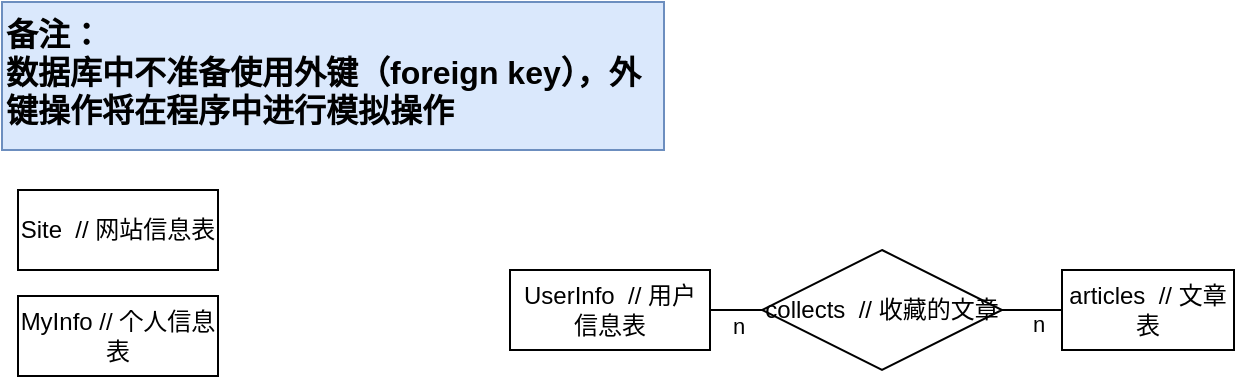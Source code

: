 <mxfile version="24.2.5" type="device" pages="6">
  <diagram id="4wNhHVp46oanTMDBufKZ" name="ER图">
    <mxGraphModel dx="1000" dy="355" grid="0" gridSize="10" guides="1" tooltips="1" connect="1" arrows="1" fold="1" page="0" pageScale="1" pageWidth="827" pageHeight="1169" math="0" shadow="0">
      <root>
        <mxCell id="0" />
        <mxCell id="1" parent="0" />
        <mxCell id="tieE43vn3CrpvjuO3J3F-1" value="&lt;div style=&quot;&quot;&gt;&lt;span style=&quot;font-size: 16px; background-color: initial;&quot;&gt;备注：&lt;/span&gt;&lt;/div&gt;&lt;div style=&quot;&quot;&gt;&lt;span style=&quot;font-size: 16px;&quot;&gt;数据库中不准备使用外键（foreign key），外键操作将在程序中进行模拟操作&lt;/span&gt;&lt;/div&gt;" style="text;html=1;align=left;verticalAlign=top;whiteSpace=wrap;rounded=0;fillColor=#dae8fc;strokeColor=#6c8ebf;fontStyle=1" parent="1" vertex="1">
          <mxGeometry x="-42" y="83" width="331" height="74" as="geometry" />
        </mxCell>
        <mxCell id="OgE6X7rm_84tr95V3bJV-1" value="Site&amp;nbsp; // 网站信息表" style="whiteSpace=wrap;html=1;align=center;" parent="1" vertex="1">
          <mxGeometry x="-34" y="177" width="100" height="40" as="geometry" />
        </mxCell>
        <mxCell id="K-DonB4wgUFrSpf-ez5r-1" value="MyInfo // 个人信息表" style="whiteSpace=wrap;html=1;align=center;" parent="1" vertex="1">
          <mxGeometry x="-34" y="230" width="100" height="40" as="geometry" />
        </mxCell>
        <mxCell id="vLkNO5cF4cepUy5iyhX1-1" value="UserInfo&amp;nbsp; // 用户信息表" style="whiteSpace=wrap;html=1;align=center;" parent="1" vertex="1">
          <mxGeometry x="212" y="217" width="100" height="40" as="geometry" />
        </mxCell>
        <mxCell id="vLkNO5cF4cepUy5iyhX1-4" value="collects&amp;nbsp; // 收藏的文章" style="shape=rhombus;perimeter=rhombusPerimeter;whiteSpace=wrap;html=1;align=center;" parent="1" vertex="1">
          <mxGeometry x="338" y="207" width="120" height="60" as="geometry" />
        </mxCell>
        <mxCell id="vLkNO5cF4cepUy5iyhX1-5" value="" style="endArrow=none;html=1;rounded=0;" parent="1" source="vLkNO5cF4cepUy5iyhX1-1" target="vLkNO5cF4cepUy5iyhX1-4" edge="1">
          <mxGeometry relative="1" as="geometry">
            <mxPoint x="315" y="227" as="sourcePoint" />
            <mxPoint x="410" y="182" as="targetPoint" />
          </mxGeometry>
        </mxCell>
        <mxCell id="90iBjIcyvZiQtBEkjBct-1" value="n" style="edgeLabel;html=1;align=center;verticalAlign=middle;resizable=0;points=[];" parent="vLkNO5cF4cepUy5iyhX1-5" vertex="1" connectable="0">
          <mxGeometry x="-0.785" y="-1" relative="1" as="geometry">
            <mxPoint x="11" y="7" as="offset" />
          </mxGeometry>
        </mxCell>
        <mxCell id="OluNBm8w1nABSvbqr40S-1" value="articles&amp;nbsp; // 文章表" style="whiteSpace=wrap;html=1;align=center;" parent="1" vertex="1">
          <mxGeometry x="488" y="217" width="86" height="40" as="geometry" />
        </mxCell>
        <mxCell id="OluNBm8w1nABSvbqr40S-2" value="" style="endArrow=none;html=1;rounded=0;" parent="1" source="vLkNO5cF4cepUy5iyhX1-4" target="OluNBm8w1nABSvbqr40S-1" edge="1">
          <mxGeometry width="50" height="50" relative="1" as="geometry">
            <mxPoint x="502" y="154" as="sourcePoint" />
            <mxPoint x="552" y="104" as="targetPoint" />
          </mxGeometry>
        </mxCell>
        <mxCell id="OluNBm8w1nABSvbqr40S-4" value="n" style="edgeLabel;html=1;align=center;verticalAlign=middle;resizable=0;points=[];" parent="OluNBm8w1nABSvbqr40S-2" vertex="1" connectable="0">
          <mxGeometry x="-0.212" y="-1" relative="1" as="geometry">
            <mxPoint x="6" y="6" as="offset" />
          </mxGeometry>
        </mxCell>
      </root>
    </mxGraphModel>
  </diagram>
  <diagram name="网站信息表" id="O_ww05Q3y7yUqtVVrniu">
    <mxGraphModel dx="1389" dy="621" grid="0" gridSize="10" guides="1" tooltips="1" connect="1" arrows="1" fold="1" page="0" pageScale="1" pageWidth="827" pageHeight="1169" math="0" shadow="0">
      <root>
        <mxCell id="0" />
        <mxCell id="1" parent="0" />
        <mxCell id="gKLSKHnxa4BHf1l_e1c--1" value="site&amp;nbsp; // 网站信息" style="whiteSpace=wrap;html=1;align=center;" parent="1" vertex="1">
          <mxGeometry y="214" width="100" height="40" as="geometry" />
        </mxCell>
        <mxCell id="gKLSKHnxa4BHf1l_e1c--5" value="" style="endArrow=none;html=1;rounded=0;" parent="1" source="gKLSKHnxa4BHf1l_e1c--2" target="gKLSKHnxa4BHf1l_e1c--1" edge="1">
          <mxGeometry relative="1" as="geometry">
            <mxPoint x="-15" y="244" as="sourcePoint" />
            <mxPoint x="145" y="244" as="targetPoint" />
          </mxGeometry>
        </mxCell>
        <mxCell id="gKLSKHnxa4BHf1l_e1c--7" value="" style="endArrow=none;html=1;rounded=0;" parent="1" source="gKLSKHnxa4BHf1l_e1c--6" target="gKLSKHnxa4BHf1l_e1c--1" edge="1">
          <mxGeometry relative="1" as="geometry">
            <mxPoint x="-52" y="146" as="sourcePoint" />
            <mxPoint x="40" y="187" as="targetPoint" />
          </mxGeometry>
        </mxCell>
        <mxCell id="gKLSKHnxa4BHf1l_e1c--21" value="Site // 网站信息" style="shape=table;startSize=30;container=1;collapsible=1;childLayout=tableLayout;fixedRows=1;rowLines=0;fontStyle=1;align=center;resizeLast=1;html=1;whiteSpace=wrap;" parent="1" vertex="1">
          <mxGeometry x="148" y="29" width="600" height="300" as="geometry" />
        </mxCell>
        <mxCell id="z2R4uo4DwL5-0ccNZsC7-19" style="shape=tableRow;horizontal=0;startSize=0;swimlaneHead=0;swimlaneBody=0;fillColor=none;collapsible=0;dropTarget=0;points=[[0,0.5],[1,0.5]];portConstraint=eastwest;top=0;left=0;right=0;bottom=0;html=1;" parent="gKLSKHnxa4BHf1l_e1c--21" vertex="1">
          <mxGeometry y="30" width="600" height="30" as="geometry" />
        </mxCell>
        <mxCell id="z2R4uo4DwL5-0ccNZsC7-21" value="字段名称" style="shape=partialRectangle;connectable=0;fillColor=none;top=0;left=0;bottom=0;right=0;align=left;spacingLeft=6;overflow=hidden;html=1;whiteSpace=wrap;" parent="z2R4uo4DwL5-0ccNZsC7-19" vertex="1">
          <mxGeometry width="120" height="30" as="geometry">
            <mxRectangle width="120" height="30" as="alternateBounds" />
          </mxGeometry>
        </mxCell>
        <mxCell id="z2R4uo4DwL5-0ccNZsC7-22" value="数据类型" style="shape=partialRectangle;connectable=0;fillColor=none;top=0;left=0;bottom=0;right=0;align=left;spacingLeft=6;overflow=hidden;html=1;whiteSpace=wrap;" parent="z2R4uo4DwL5-0ccNZsC7-19" vertex="1">
          <mxGeometry x="120" width="120" height="30" as="geometry">
            <mxRectangle width="120" height="30" as="alternateBounds" />
          </mxGeometry>
        </mxCell>
        <mxCell id="z2R4uo4DwL5-0ccNZsC7-23" value="长度" style="shape=partialRectangle;connectable=0;fillColor=none;top=0;left=0;bottom=0;right=0;align=left;spacingLeft=6;overflow=hidden;html=1;whiteSpace=wrap;" parent="z2R4uo4DwL5-0ccNZsC7-19" vertex="1">
          <mxGeometry x="240" width="120" height="30" as="geometry">
            <mxRectangle width="120" height="30" as="alternateBounds" />
          </mxGeometry>
        </mxCell>
        <mxCell id="z2R4uo4DwL5-0ccNZsC7-24" value="约束" style="shape=partialRectangle;connectable=0;fillColor=none;top=0;left=0;bottom=0;right=0;align=left;spacingLeft=6;overflow=hidden;html=1;whiteSpace=wrap;" parent="z2R4uo4DwL5-0ccNZsC7-19" vertex="1">
          <mxGeometry x="360" width="120" height="30" as="geometry">
            <mxRectangle width="120" height="30" as="alternateBounds" />
          </mxGeometry>
        </mxCell>
        <mxCell id="z2R4uo4DwL5-0ccNZsC7-29" value="注释" style="shape=partialRectangle;connectable=0;fillColor=none;top=0;left=0;bottom=0;right=0;align=left;spacingLeft=6;overflow=hidden;html=1;whiteSpace=wrap;" parent="z2R4uo4DwL5-0ccNZsC7-19" vertex="1">
          <mxGeometry x="480" width="120" height="30" as="geometry">
            <mxRectangle width="120" height="30" as="alternateBounds" />
          </mxGeometry>
        </mxCell>
        <mxCell id="gKLSKHnxa4BHf1l_e1c--28" value="" style="shape=tableRow;horizontal=0;startSize=0;swimlaneHead=0;swimlaneBody=0;fillColor=none;collapsible=0;dropTarget=0;points=[[0,0.5],[1,0.5]];portConstraint=eastwest;top=0;left=0;right=0;bottom=0;html=1;" parent="gKLSKHnxa4BHf1l_e1c--21" vertex="1">
          <mxGeometry y="60" width="600" height="30" as="geometry" />
        </mxCell>
        <mxCell id="gKLSKHnxa4BHf1l_e1c--30" value="id" style="shape=partialRectangle;connectable=0;fillColor=none;top=0;left=0;bottom=0;right=0;align=left;spacingLeft=6;overflow=hidden;html=1;whiteSpace=wrap;" parent="gKLSKHnxa4BHf1l_e1c--28" vertex="1">
          <mxGeometry width="120" height="30" as="geometry">
            <mxRectangle width="120" height="30" as="alternateBounds" />
          </mxGeometry>
        </mxCell>
        <mxCell id="gKLSKHnxa4BHf1l_e1c--49" value="GUID" style="shape=partialRectangle;connectable=0;fillColor=none;top=0;left=0;bottom=0;right=0;align=left;spacingLeft=6;overflow=hidden;html=1;whiteSpace=wrap;" parent="gKLSKHnxa4BHf1l_e1c--28" vertex="1">
          <mxGeometry x="120" width="120" height="30" as="geometry">
            <mxRectangle width="120" height="30" as="alternateBounds" />
          </mxGeometry>
        </mxCell>
        <mxCell id="gKLSKHnxa4BHf1l_e1c--63" value="/" style="shape=partialRectangle;connectable=0;fillColor=none;top=0;left=0;bottom=0;right=0;align=left;spacingLeft=6;overflow=hidden;html=1;whiteSpace=wrap;" parent="gKLSKHnxa4BHf1l_e1c--28" vertex="1">
          <mxGeometry x="240" width="120" height="30" as="geometry">
            <mxRectangle width="120" height="30" as="alternateBounds" />
          </mxGeometry>
        </mxCell>
        <mxCell id="z2R4uo4DwL5-0ccNZsC7-25" value="pk" style="shape=partialRectangle;connectable=0;fillColor=none;top=0;left=0;bottom=0;right=0;align=left;spacingLeft=6;overflow=hidden;html=1;whiteSpace=wrap;" parent="gKLSKHnxa4BHf1l_e1c--28" vertex="1">
          <mxGeometry x="360" width="120" height="30" as="geometry">
            <mxRectangle width="120" height="30" as="alternateBounds" />
          </mxGeometry>
        </mxCell>
        <mxCell id="z2R4uo4DwL5-0ccNZsC7-30" value="行标识id" style="shape=partialRectangle;connectable=0;fillColor=none;top=0;left=0;bottom=0;right=0;align=left;spacingLeft=6;overflow=hidden;html=1;whiteSpace=wrap;" parent="gKLSKHnxa4BHf1l_e1c--28" vertex="1">
          <mxGeometry x="480" width="120" height="30" as="geometry">
            <mxRectangle width="120" height="30" as="alternateBounds" />
          </mxGeometry>
        </mxCell>
        <mxCell id="z2R4uo4DwL5-0ccNZsC7-9" style="shape=tableRow;horizontal=0;startSize=0;swimlaneHead=0;swimlaneBody=0;fillColor=none;collapsible=0;dropTarget=0;points=[[0,0.5],[1,0.5]];portConstraint=eastwest;top=0;left=0;right=0;bottom=0;html=1;" parent="gKLSKHnxa4BHf1l_e1c--21" vertex="1">
          <mxGeometry y="90" width="600" height="30" as="geometry" />
        </mxCell>
        <mxCell id="z2R4uo4DwL5-0ccNZsC7-11" value="title" style="shape=partialRectangle;connectable=0;fillColor=none;top=0;left=0;bottom=0;right=0;align=left;spacingLeft=6;overflow=hidden;html=1;whiteSpace=wrap;" parent="z2R4uo4DwL5-0ccNZsC7-9" vertex="1">
          <mxGeometry width="120" height="30" as="geometry">
            <mxRectangle width="120" height="30" as="alternateBounds" />
          </mxGeometry>
        </mxCell>
        <mxCell id="z2R4uo4DwL5-0ccNZsC7-12" value="char" style="shape=partialRectangle;connectable=0;fillColor=none;top=0;left=0;bottom=0;right=0;align=left;spacingLeft=6;overflow=hidden;html=1;whiteSpace=wrap;" parent="z2R4uo4DwL5-0ccNZsC7-9" vertex="1">
          <mxGeometry x="120" width="120" height="30" as="geometry">
            <mxRectangle width="120" height="30" as="alternateBounds" />
          </mxGeometry>
        </mxCell>
        <mxCell id="z2R4uo4DwL5-0ccNZsC7-13" value="64" style="shape=partialRectangle;connectable=0;fillColor=none;top=0;left=0;bottom=0;right=0;align=left;spacingLeft=6;overflow=hidden;html=1;whiteSpace=wrap;" parent="z2R4uo4DwL5-0ccNZsC7-9" vertex="1">
          <mxGeometry x="240" width="120" height="30" as="geometry">
            <mxRectangle width="120" height="30" as="alternateBounds" />
          </mxGeometry>
        </mxCell>
        <mxCell id="z2R4uo4DwL5-0ccNZsC7-26" style="shape=partialRectangle;connectable=0;fillColor=none;top=0;left=0;bottom=0;right=0;align=left;spacingLeft=6;overflow=hidden;html=1;whiteSpace=wrap;" parent="z2R4uo4DwL5-0ccNZsC7-9" vertex="1">
          <mxGeometry x="360" width="120" height="30" as="geometry">
            <mxRectangle width="120" height="30" as="alternateBounds" />
          </mxGeometry>
        </mxCell>
        <mxCell id="z2R4uo4DwL5-0ccNZsC7-31" value="网站标题" style="shape=partialRectangle;connectable=0;fillColor=none;top=0;left=0;bottom=0;right=0;align=left;spacingLeft=6;overflow=hidden;html=1;whiteSpace=wrap;" parent="z2R4uo4DwL5-0ccNZsC7-9" vertex="1">
          <mxGeometry x="480" width="120" height="30" as="geometry">
            <mxRectangle width="120" height="30" as="alternateBounds" />
          </mxGeometry>
        </mxCell>
        <mxCell id="gKLSKHnxa4BHf1l_e1c--31" value="" style="shape=tableRow;horizontal=0;startSize=0;swimlaneHead=0;swimlaneBody=0;fillColor=none;collapsible=0;dropTarget=0;points=[[0,0.5],[1,0.5]];portConstraint=eastwest;top=0;left=0;right=0;bottom=0;html=1;" parent="gKLSKHnxa4BHf1l_e1c--21" vertex="1">
          <mxGeometry y="120" width="600" height="30" as="geometry" />
        </mxCell>
        <mxCell id="gKLSKHnxa4BHf1l_e1c--33" value="abstract" style="shape=partialRectangle;connectable=0;fillColor=none;top=0;left=0;bottom=0;right=0;align=left;spacingLeft=6;overflow=hidden;html=1;whiteSpace=wrap;" parent="gKLSKHnxa4BHf1l_e1c--31" vertex="1">
          <mxGeometry width="120" height="30" as="geometry">
            <mxRectangle width="120" height="30" as="alternateBounds" />
          </mxGeometry>
        </mxCell>
        <mxCell id="gKLSKHnxa4BHf1l_e1c--50" value="char" style="shape=partialRectangle;connectable=0;fillColor=none;top=0;left=0;bottom=0;right=0;align=left;spacingLeft=6;overflow=hidden;html=1;whiteSpace=wrap;" parent="gKLSKHnxa4BHf1l_e1c--31" vertex="1">
          <mxGeometry x="120" width="120" height="30" as="geometry">
            <mxRectangle width="120" height="30" as="alternateBounds" />
          </mxGeometry>
        </mxCell>
        <mxCell id="gKLSKHnxa4BHf1l_e1c--64" value="128" style="shape=partialRectangle;connectable=0;fillColor=none;top=0;left=0;bottom=0;right=0;align=left;spacingLeft=6;overflow=hidden;html=1;whiteSpace=wrap;" parent="gKLSKHnxa4BHf1l_e1c--31" vertex="1">
          <mxGeometry x="240" width="120" height="30" as="geometry">
            <mxRectangle width="120" height="30" as="alternateBounds" />
          </mxGeometry>
        </mxCell>
        <mxCell id="z2R4uo4DwL5-0ccNZsC7-27" style="shape=partialRectangle;connectable=0;fillColor=none;top=0;left=0;bottom=0;right=0;align=left;spacingLeft=6;overflow=hidden;html=1;whiteSpace=wrap;" parent="gKLSKHnxa4BHf1l_e1c--31" vertex="1">
          <mxGeometry x="360" width="120" height="30" as="geometry">
            <mxRectangle width="120" height="30" as="alternateBounds" />
          </mxGeometry>
        </mxCell>
        <mxCell id="z2R4uo4DwL5-0ccNZsC7-32" value="网站简介" style="shape=partialRectangle;connectable=0;fillColor=none;top=0;left=0;bottom=0;right=0;align=left;spacingLeft=6;overflow=hidden;html=1;whiteSpace=wrap;" parent="gKLSKHnxa4BHf1l_e1c--31" vertex="1">
          <mxGeometry x="480" width="120" height="30" as="geometry">
            <mxRectangle width="120" height="30" as="alternateBounds" />
          </mxGeometry>
        </mxCell>
        <mxCell id="z2R4uo4DwL5-0ccNZsC7-14" style="shape=tableRow;horizontal=0;startSize=0;swimlaneHead=0;swimlaneBody=0;fillColor=none;collapsible=0;dropTarget=0;points=[[0,0.5],[1,0.5]];portConstraint=eastwest;top=0;left=0;right=0;bottom=0;html=1;" parent="gKLSKHnxa4BHf1l_e1c--21" vertex="1">
          <mxGeometry y="150" width="600" height="30" as="geometry" />
        </mxCell>
        <mxCell id="z2R4uo4DwL5-0ccNZsC7-16" value="key_words" style="shape=partialRectangle;connectable=0;fillColor=none;top=0;left=0;bottom=0;right=0;align=left;spacingLeft=6;overflow=hidden;html=1;whiteSpace=wrap;" parent="z2R4uo4DwL5-0ccNZsC7-14" vertex="1">
          <mxGeometry width="120" height="30" as="geometry">
            <mxRectangle width="120" height="30" as="alternateBounds" />
          </mxGeometry>
        </mxCell>
        <mxCell id="z2R4uo4DwL5-0ccNZsC7-17" value="char" style="shape=partialRectangle;connectable=0;fillColor=none;top=0;left=0;bottom=0;right=0;align=left;spacingLeft=6;overflow=hidden;html=1;whiteSpace=wrap;" parent="z2R4uo4DwL5-0ccNZsC7-14" vertex="1">
          <mxGeometry x="120" width="120" height="30" as="geometry">
            <mxRectangle width="120" height="30" as="alternateBounds" />
          </mxGeometry>
        </mxCell>
        <mxCell id="z2R4uo4DwL5-0ccNZsC7-18" value="128" style="shape=partialRectangle;connectable=0;fillColor=none;top=0;left=0;bottom=0;right=0;align=left;spacingLeft=6;overflow=hidden;html=1;whiteSpace=wrap;" parent="z2R4uo4DwL5-0ccNZsC7-14" vertex="1">
          <mxGeometry x="240" width="120" height="30" as="geometry">
            <mxRectangle width="120" height="30" as="alternateBounds" />
          </mxGeometry>
        </mxCell>
        <mxCell id="z2R4uo4DwL5-0ccNZsC7-28" style="shape=partialRectangle;connectable=0;fillColor=none;top=0;left=0;bottom=0;right=0;align=left;spacingLeft=6;overflow=hidden;html=1;whiteSpace=wrap;" parent="z2R4uo4DwL5-0ccNZsC7-14" vertex="1">
          <mxGeometry x="360" width="120" height="30" as="geometry">
            <mxRectangle width="120" height="30" as="alternateBounds" />
          </mxGeometry>
        </mxCell>
        <mxCell id="z2R4uo4DwL5-0ccNZsC7-33" value="网站关键字" style="shape=partialRectangle;connectable=0;fillColor=none;top=0;left=0;bottom=0;right=0;align=left;spacingLeft=6;overflow=hidden;html=1;whiteSpace=wrap;" parent="z2R4uo4DwL5-0ccNZsC7-14" vertex="1">
          <mxGeometry x="480" width="120" height="30" as="geometry">
            <mxRectangle width="120" height="30" as="alternateBounds" />
          </mxGeometry>
        </mxCell>
        <mxCell id="z2R4uo4DwL5-0ccNZsC7-34" style="shape=tableRow;horizontal=0;startSize=0;swimlaneHead=0;swimlaneBody=0;fillColor=none;collapsible=0;dropTarget=0;points=[[0,0.5],[1,0.5]];portConstraint=eastwest;top=0;left=0;right=0;bottom=0;html=1;" parent="gKLSKHnxa4BHf1l_e1c--21" vertex="1">
          <mxGeometry y="180" width="600" height="30" as="geometry" />
        </mxCell>
        <mxCell id="z2R4uo4DwL5-0ccNZsC7-35" value="record" style="shape=partialRectangle;connectable=0;fillColor=none;top=0;left=0;bottom=0;right=0;align=left;spacingLeft=6;overflow=hidden;html=1;whiteSpace=wrap;" parent="z2R4uo4DwL5-0ccNZsC7-34" vertex="1">
          <mxGeometry width="120" height="30" as="geometry">
            <mxRectangle width="120" height="30" as="alternateBounds" />
          </mxGeometry>
        </mxCell>
        <mxCell id="z2R4uo4DwL5-0ccNZsC7-36" value="char" style="shape=partialRectangle;connectable=0;fillColor=none;top=0;left=0;bottom=0;right=0;align=left;spacingLeft=6;overflow=hidden;html=1;whiteSpace=wrap;" parent="z2R4uo4DwL5-0ccNZsC7-34" vertex="1">
          <mxGeometry x="120" width="120" height="30" as="geometry">
            <mxRectangle width="120" height="30" as="alternateBounds" />
          </mxGeometry>
        </mxCell>
        <mxCell id="z2R4uo4DwL5-0ccNZsC7-37" value="32" style="shape=partialRectangle;connectable=0;fillColor=none;top=0;left=0;bottom=0;right=0;align=left;spacingLeft=6;overflow=hidden;html=1;whiteSpace=wrap;" parent="z2R4uo4DwL5-0ccNZsC7-34" vertex="1">
          <mxGeometry x="240" width="120" height="30" as="geometry">
            <mxRectangle width="120" height="30" as="alternateBounds" />
          </mxGeometry>
        </mxCell>
        <mxCell id="z2R4uo4DwL5-0ccNZsC7-38" style="shape=partialRectangle;connectable=0;fillColor=none;top=0;left=0;bottom=0;right=0;align=left;spacingLeft=6;overflow=hidden;html=1;whiteSpace=wrap;" parent="z2R4uo4DwL5-0ccNZsC7-34" vertex="1">
          <mxGeometry x="360" width="120" height="30" as="geometry">
            <mxRectangle width="120" height="30" as="alternateBounds" />
          </mxGeometry>
        </mxCell>
        <mxCell id="z2R4uo4DwL5-0ccNZsC7-39" value="网站备案号" style="shape=partialRectangle;connectable=0;fillColor=none;top=0;left=0;bottom=0;right=0;align=left;spacingLeft=6;overflow=hidden;html=1;whiteSpace=wrap;" parent="z2R4uo4DwL5-0ccNZsC7-34" vertex="1">
          <mxGeometry x="480" width="120" height="30" as="geometry">
            <mxRectangle width="120" height="30" as="alternateBounds" />
          </mxGeometry>
        </mxCell>
        <mxCell id="z2R4uo4DwL5-0ccNZsC7-40" style="shape=tableRow;horizontal=0;startSize=0;swimlaneHead=0;swimlaneBody=0;fillColor=none;collapsible=0;dropTarget=0;points=[[0,0.5],[1,0.5]];portConstraint=eastwest;top=0;left=0;right=0;bottom=0;html=1;" parent="gKLSKHnxa4BHf1l_e1c--21" vertex="1">
          <mxGeometry y="210" width="600" height="30" as="geometry" />
        </mxCell>
        <mxCell id="z2R4uo4DwL5-0ccNZsC7-41" value="create_date" style="shape=partialRectangle;connectable=0;fillColor=none;top=0;left=0;bottom=0;right=0;align=left;spacingLeft=6;overflow=hidden;html=1;whiteSpace=wrap;" parent="z2R4uo4DwL5-0ccNZsC7-40" vertex="1">
          <mxGeometry width="120" height="30" as="geometry">
            <mxRectangle width="120" height="30" as="alternateBounds" />
          </mxGeometry>
        </mxCell>
        <mxCell id="z2R4uo4DwL5-0ccNZsC7-42" value="datetime" style="shape=partialRectangle;connectable=0;fillColor=none;top=0;left=0;bottom=0;right=0;align=left;spacingLeft=6;overflow=hidden;html=1;whiteSpace=wrap;" parent="z2R4uo4DwL5-0ccNZsC7-40" vertex="1">
          <mxGeometry x="120" width="120" height="30" as="geometry">
            <mxRectangle width="120" height="30" as="alternateBounds" />
          </mxGeometry>
        </mxCell>
        <mxCell id="z2R4uo4DwL5-0ccNZsC7-43" value="/" style="shape=partialRectangle;connectable=0;fillColor=none;top=0;left=0;bottom=0;right=0;align=left;spacingLeft=6;overflow=hidden;html=1;whiteSpace=wrap;" parent="z2R4uo4DwL5-0ccNZsC7-40" vertex="1">
          <mxGeometry x="240" width="120" height="30" as="geometry">
            <mxRectangle width="120" height="30" as="alternateBounds" />
          </mxGeometry>
        </mxCell>
        <mxCell id="z2R4uo4DwL5-0ccNZsC7-44" style="shape=partialRectangle;connectable=0;fillColor=none;top=0;left=0;bottom=0;right=0;align=left;spacingLeft=6;overflow=hidden;html=1;whiteSpace=wrap;" parent="z2R4uo4DwL5-0ccNZsC7-40" vertex="1">
          <mxGeometry x="360" width="120" height="30" as="geometry">
            <mxRectangle width="120" height="30" as="alternateBounds" />
          </mxGeometry>
        </mxCell>
        <mxCell id="z2R4uo4DwL5-0ccNZsC7-45" value="建站日期" style="shape=partialRectangle;connectable=0;fillColor=none;top=0;left=0;bottom=0;right=0;align=left;spacingLeft=6;overflow=hidden;html=1;whiteSpace=wrap;" parent="z2R4uo4DwL5-0ccNZsC7-40" vertex="1">
          <mxGeometry x="480" width="120" height="30" as="geometry">
            <mxRectangle width="120" height="30" as="alternateBounds" />
          </mxGeometry>
        </mxCell>
        <mxCell id="z2R4uo4DwL5-0ccNZsC7-46" style="shape=tableRow;horizontal=0;startSize=0;swimlaneHead=0;swimlaneBody=0;fillColor=none;collapsible=0;dropTarget=0;points=[[0,0.5],[1,0.5]];portConstraint=eastwest;top=0;left=0;right=0;bottom=0;html=1;" parent="gKLSKHnxa4BHf1l_e1c--21" vertex="1">
          <mxGeometry y="240" width="600" height="30" as="geometry" />
        </mxCell>
        <mxCell id="z2R4uo4DwL5-0ccNZsC7-47" value="version" style="shape=partialRectangle;connectable=0;fillColor=none;top=0;left=0;bottom=0;right=0;align=left;spacingLeft=6;overflow=hidden;html=1;whiteSpace=wrap;" parent="z2R4uo4DwL5-0ccNZsC7-46" vertex="1">
          <mxGeometry width="120" height="30" as="geometry">
            <mxRectangle width="120" height="30" as="alternateBounds" />
          </mxGeometry>
        </mxCell>
        <mxCell id="z2R4uo4DwL5-0ccNZsC7-48" value="char" style="shape=partialRectangle;connectable=0;fillColor=none;top=0;left=0;bottom=0;right=0;align=left;spacingLeft=6;overflow=hidden;html=1;whiteSpace=wrap;" parent="z2R4uo4DwL5-0ccNZsC7-46" vertex="1">
          <mxGeometry x="120" width="120" height="30" as="geometry">
            <mxRectangle width="120" height="30" as="alternateBounds" />
          </mxGeometry>
        </mxCell>
        <mxCell id="z2R4uo4DwL5-0ccNZsC7-49" value="32" style="shape=partialRectangle;connectable=0;fillColor=none;top=0;left=0;bottom=0;right=0;align=left;spacingLeft=6;overflow=hidden;html=1;whiteSpace=wrap;" parent="z2R4uo4DwL5-0ccNZsC7-46" vertex="1">
          <mxGeometry x="240" width="120" height="30" as="geometry">
            <mxRectangle width="120" height="30" as="alternateBounds" />
          </mxGeometry>
        </mxCell>
        <mxCell id="z2R4uo4DwL5-0ccNZsC7-50" style="shape=partialRectangle;connectable=0;fillColor=none;top=0;left=0;bottom=0;right=0;align=left;spacingLeft=6;overflow=hidden;html=1;whiteSpace=wrap;" parent="z2R4uo4DwL5-0ccNZsC7-46" vertex="1">
          <mxGeometry x="360" width="120" height="30" as="geometry">
            <mxRectangle width="120" height="30" as="alternateBounds" />
          </mxGeometry>
        </mxCell>
        <mxCell id="z2R4uo4DwL5-0ccNZsC7-51" value="网站版本号" style="shape=partialRectangle;connectable=0;fillColor=none;top=0;left=0;bottom=0;right=0;align=left;spacingLeft=6;overflow=hidden;html=1;whiteSpace=wrap;" parent="z2R4uo4DwL5-0ccNZsC7-46" vertex="1">
          <mxGeometry x="480" width="120" height="30" as="geometry">
            <mxRectangle width="120" height="30" as="alternateBounds" />
          </mxGeometry>
        </mxCell>
        <mxCell id="z2R4uo4DwL5-0ccNZsC7-52" style="shape=tableRow;horizontal=0;startSize=0;swimlaneHead=0;swimlaneBody=0;fillColor=none;collapsible=0;dropTarget=0;points=[[0,0.5],[1,0.5]];portConstraint=eastwest;top=0;left=0;right=0;bottom=0;html=1;" parent="gKLSKHnxa4BHf1l_e1c--21" vertex="1">
          <mxGeometry y="270" width="600" height="30" as="geometry" />
        </mxCell>
        <mxCell id="z2R4uo4DwL5-0ccNZsC7-53" value="icon" style="shape=partialRectangle;connectable=0;fillColor=none;top=0;left=0;bottom=0;right=0;align=left;spacingLeft=6;overflow=hidden;html=1;whiteSpace=wrap;" parent="z2R4uo4DwL5-0ccNZsC7-52" vertex="1">
          <mxGeometry width="120" height="30" as="geometry">
            <mxRectangle width="120" height="30" as="alternateBounds" />
          </mxGeometry>
        </mxCell>
        <mxCell id="z2R4uo4DwL5-0ccNZsC7-54" value="file" style="shape=partialRectangle;connectable=0;fillColor=none;top=0;left=0;bottom=0;right=0;align=left;spacingLeft=6;overflow=hidden;html=1;whiteSpace=wrap;" parent="z2R4uo4DwL5-0ccNZsC7-52" vertex="1">
          <mxGeometry x="120" width="120" height="30" as="geometry">
            <mxRectangle width="120" height="30" as="alternateBounds" />
          </mxGeometry>
        </mxCell>
        <mxCell id="z2R4uo4DwL5-0ccNZsC7-55" value="/" style="shape=partialRectangle;connectable=0;fillColor=none;top=0;left=0;bottom=0;right=0;align=left;spacingLeft=6;overflow=hidden;html=1;whiteSpace=wrap;" parent="z2R4uo4DwL5-0ccNZsC7-52" vertex="1">
          <mxGeometry x="240" width="120" height="30" as="geometry">
            <mxRectangle width="120" height="30" as="alternateBounds" />
          </mxGeometry>
        </mxCell>
        <mxCell id="z2R4uo4DwL5-0ccNZsC7-56" style="shape=partialRectangle;connectable=0;fillColor=none;top=0;left=0;bottom=0;right=0;align=left;spacingLeft=6;overflow=hidden;html=1;whiteSpace=wrap;" parent="z2R4uo4DwL5-0ccNZsC7-52" vertex="1">
          <mxGeometry x="360" width="120" height="30" as="geometry">
            <mxRectangle width="120" height="30" as="alternateBounds" />
          </mxGeometry>
        </mxCell>
        <mxCell id="z2R4uo4DwL5-0ccNZsC7-57" value="网站图标" style="shape=partialRectangle;connectable=0;fillColor=none;top=0;left=0;bottom=0;right=0;align=left;spacingLeft=6;overflow=hidden;html=1;whiteSpace=wrap;" parent="z2R4uo4DwL5-0ccNZsC7-52" vertex="1">
          <mxGeometry x="480" width="120" height="30" as="geometry">
            <mxRectangle width="120" height="30" as="alternateBounds" />
          </mxGeometry>
        </mxCell>
        <mxCell id="gKLSKHnxa4BHf1l_e1c--40" value="" style="endArrow=none;html=1;rounded=0;" parent="1" source="gKLSKHnxa4BHf1l_e1c--34" target="gKLSKHnxa4BHf1l_e1c--1" edge="1">
          <mxGeometry relative="1" as="geometry">
            <mxPoint x="-76" y="113" as="sourcePoint" />
            <mxPoint x="51" y="187" as="targetPoint" />
          </mxGeometry>
        </mxCell>
        <mxCell id="gKLSKHnxa4BHf1l_e1c--41" value="" style="endArrow=none;html=1;rounded=0;" parent="1" source="gKLSKHnxa4BHf1l_e1c--35" target="gKLSKHnxa4BHf1l_e1c--1" edge="1">
          <mxGeometry relative="1" as="geometry">
            <mxPoint x="-63" y="155" as="sourcePoint" />
            <mxPoint x="35" y="190" as="targetPoint" />
          </mxGeometry>
        </mxCell>
        <mxCell id="gKLSKHnxa4BHf1l_e1c--42" value="" style="endArrow=none;html=1;rounded=0;" parent="1" source="gKLSKHnxa4BHf1l_e1c--36" target="gKLSKHnxa4BHf1l_e1c--1" edge="1">
          <mxGeometry relative="1" as="geometry">
            <mxPoint x="-46" y="194" as="sourcePoint" />
            <mxPoint x="82" y="199" as="targetPoint" />
          </mxGeometry>
        </mxCell>
        <mxCell id="gKLSKHnxa4BHf1l_e1c--43" value="" style="endArrow=none;html=1;rounded=0;" parent="1" source="gKLSKHnxa4BHf1l_e1c--37" target="gKLSKHnxa4BHf1l_e1c--1" edge="1">
          <mxGeometry relative="1" as="geometry">
            <mxPoint x="-52" y="237" as="sourcePoint" />
            <mxPoint x="82" y="211" as="targetPoint" />
          </mxGeometry>
        </mxCell>
        <mxCell id="gKLSKHnxa4BHf1l_e1c--44" value="" style="endArrow=none;html=1;rounded=0;" parent="1" source="gKLSKHnxa4BHf1l_e1c--38" target="gKLSKHnxa4BHf1l_e1c--1" edge="1">
          <mxGeometry relative="1" as="geometry">
            <mxPoint x="-64" y="279" as="sourcePoint" />
            <mxPoint x="82" y="221" as="targetPoint" />
          </mxGeometry>
        </mxCell>
        <mxCell id="gKLSKHnxa4BHf1l_e1c--45" value="" style="endArrow=none;html=1;rounded=0;" parent="1" source="gKLSKHnxa4BHf1l_e1c--39" target="gKLSKHnxa4BHf1l_e1c--1" edge="1">
          <mxGeometry relative="1" as="geometry">
            <mxPoint x="-74" y="332" as="sourcePoint" />
            <mxPoint x="101" y="221" as="targetPoint" />
          </mxGeometry>
        </mxCell>
        <mxCell id="gKLSKHnxa4BHf1l_e1c--2" value="id&amp;nbsp; // 行标识id" style="ellipse;whiteSpace=wrap;html=1;align=center;" parent="1" vertex="1">
          <mxGeometry x="-208" y="17" width="100" height="40" as="geometry" />
        </mxCell>
        <mxCell id="gKLSKHnxa4BHf1l_e1c--6" value="title&amp;nbsp; // 网站标题" style="ellipse;whiteSpace=wrap;html=1;align=center;" parent="1" vertex="1">
          <mxGeometry x="-208" y="68" width="100" height="40" as="geometry" />
        </mxCell>
        <mxCell id="gKLSKHnxa4BHf1l_e1c--34" value="abstract&amp;nbsp; // 网站简介" style="ellipse;whiteSpace=wrap;html=1;align=center;" parent="1" vertex="1">
          <mxGeometry x="-216" y="120" width="116" height="40" as="geometry" />
        </mxCell>
        <mxCell id="gKLSKHnxa4BHf1l_e1c--35" value="keywords&amp;nbsp; // 网站关键字" style="ellipse;whiteSpace=wrap;html=1;align=center;" parent="1" vertex="1">
          <mxGeometry x="-216" y="169" width="116" height="45" as="geometry" />
        </mxCell>
        <mxCell id="gKLSKHnxa4BHf1l_e1c--36" value="record&amp;nbsp; // 网站备案号" style="ellipse;whiteSpace=wrap;html=1;align=center;" parent="1" vertex="1">
          <mxGeometry x="-216" y="220" width="116" height="45" as="geometry" />
        </mxCell>
        <mxCell id="gKLSKHnxa4BHf1l_e1c--37" value="create_date&lt;span style=&quot;background-color: initial;&quot;&gt;&amp;nbsp; // 建站日期&lt;/span&gt;" style="ellipse;whiteSpace=wrap;html=1;align=center;" parent="1" vertex="1">
          <mxGeometry x="-216" y="271" width="116" height="45" as="geometry" />
        </mxCell>
        <mxCell id="gKLSKHnxa4BHf1l_e1c--38" value="&lt;span style=&quot;background-color: initial;&quot;&gt;version&amp;nbsp; // 网站版本号&lt;/span&gt;" style="ellipse;whiteSpace=wrap;html=1;align=center;" parent="1" vertex="1">
          <mxGeometry x="-216" y="323" width="116" height="45" as="geometry" />
        </mxCell>
        <mxCell id="gKLSKHnxa4BHf1l_e1c--39" value="&lt;span style=&quot;background-color: initial;&quot;&gt;icon&amp;nbsp; // 网站图标&lt;/span&gt;" style="ellipse;whiteSpace=wrap;html=1;align=center;" parent="1" vertex="1">
          <mxGeometry x="-216" y="374" width="116" height="45" as="geometry" />
        </mxCell>
      </root>
    </mxGraphModel>
  </diagram>
  <diagram id="lFBXNvF5CN0THM74j6-K" name="个人信息表">
    <mxGraphModel dx="1224" dy="518" grid="0" gridSize="10" guides="1" tooltips="1" connect="1" arrows="1" fold="1" page="0" pageScale="1" pageWidth="827" pageHeight="1169" math="0" shadow="0">
      <root>
        <mxCell id="0" />
        <mxCell id="1" parent="0" />
        <mxCell id="dlrkhOArU3WN34EGSf8B-1" value="MyInfo&amp;nbsp; // 个人信息表" style="whiteSpace=wrap;html=1;align=center;" parent="1" vertex="1">
          <mxGeometry x="82" y="209" width="100" height="40" as="geometry" />
        </mxCell>
        <mxCell id="zc7IWyfLgXgcsE3O8fxb-4" value="" style="endArrow=none;html=1;rounded=0;" parent="1" source="dlrkhOArU3WN34EGSf8B-1" target="zc7IWyfLgXgcsE3O8fxb-2" edge="1">
          <mxGeometry relative="1" as="geometry">
            <mxPoint x="181" y="293" as="sourcePoint" />
            <mxPoint x="341" y="293" as="targetPoint" />
          </mxGeometry>
        </mxCell>
        <mxCell id="kQOysTZw2WQgdAKBRWuR-2" value="" style="endArrow=none;html=1;rounded=0;" parent="1" source="dlrkhOArU3WN34EGSf8B-1" target="kQOysTZw2WQgdAKBRWuR-1" edge="1">
          <mxGeometry relative="1" as="geometry">
            <mxPoint x="114" y="284" as="sourcePoint" />
            <mxPoint x="20" y="223" as="targetPoint" />
          </mxGeometry>
        </mxCell>
        <mxCell id="kQOysTZw2WQgdAKBRWuR-6" value="" style="endArrow=none;html=1;rounded=0;" parent="1" source="dlrkhOArU3WN34EGSf8B-1" target="kQOysTZw2WQgdAKBRWuR-5" edge="1">
          <mxGeometry relative="1" as="geometry">
            <mxPoint x="95" y="287" as="sourcePoint" />
            <mxPoint x="7" y="257" as="targetPoint" />
          </mxGeometry>
        </mxCell>
        <mxCell id="kQOysTZw2WQgdAKBRWuR-8" value="" style="endArrow=none;html=1;rounded=0;" parent="1" source="dlrkhOArU3WN34EGSf8B-1" target="kQOysTZw2WQgdAKBRWuR-7" edge="1">
          <mxGeometry relative="1" as="geometry">
            <mxPoint x="96" y="284" as="sourcePoint" />
            <mxPoint x="17" y="252" as="targetPoint" />
          </mxGeometry>
        </mxCell>
        <mxCell id="Nw7wI80Dmx9LbUL6olKi-2" value="" style="endArrow=none;html=1;rounded=0;" parent="1" source="dlrkhOArU3WN34EGSf8B-1" target="Nw7wI80Dmx9LbUL6olKi-1" edge="1">
          <mxGeometry relative="1" as="geometry">
            <mxPoint x="95" y="313" as="sourcePoint" />
            <mxPoint x="27" y="326" as="targetPoint" />
          </mxGeometry>
        </mxCell>
        <mxCell id="Nw7wI80Dmx9LbUL6olKi-4" value="" style="endArrow=none;html=1;rounded=0;" parent="1" source="dlrkhOArU3WN34EGSf8B-1" target="Nw7wI80Dmx9LbUL6olKi-3" edge="1">
          <mxGeometry relative="1" as="geometry">
            <mxPoint x="103" y="324" as="sourcePoint" />
            <mxPoint x="14" y="366" as="targetPoint" />
          </mxGeometry>
        </mxCell>
        <mxCell id="Nw7wI80Dmx9LbUL6olKi-6" value="" style="endArrow=none;html=1;rounded=0;" parent="1" source="dlrkhOArU3WN34EGSf8B-1" target="Nw7wI80Dmx9LbUL6olKi-5" edge="1">
          <mxGeometry relative="1" as="geometry">
            <mxPoint x="95" y="322" as="sourcePoint" />
            <mxPoint x="19" y="349" as="targetPoint" />
          </mxGeometry>
        </mxCell>
        <mxCell id="Nw7wI80Dmx9LbUL6olKi-8" value="" style="endArrow=none;html=1;rounded=0;" parent="1" source="dlrkhOArU3WN34EGSf8B-1" target="Nw7wI80Dmx9LbUL6olKi-7" edge="1">
          <mxGeometry relative="1" as="geometry">
            <mxPoint x="119" y="259" as="sourcePoint" />
            <mxPoint x="5" y="359" as="targetPoint" />
          </mxGeometry>
        </mxCell>
        <mxCell id="Fz5omWQfw37NlyKd16y9-1" value="MyInfo&amp;nbsp; // 个人信息" style="shape=table;startSize=30;container=1;collapsible=1;childLayout=tableLayout;fixedRows=1;rowLines=0;fontStyle=1;align=center;resizeLast=1;html=1;" parent="1" vertex="1">
          <mxGeometry x="252" y="78" width="426.524" height="330" as="geometry">
            <mxRectangle x="252" y="78" width="136" height="30" as="alternateBounds" />
          </mxGeometry>
        </mxCell>
        <mxCell id="Fz5omWQfw37NlyKd16y9-2" value="" style="shape=tableRow;horizontal=0;startSize=0;swimlaneHead=0;swimlaneBody=0;fillColor=none;collapsible=0;dropTarget=0;points=[[0,0.5],[1,0.5]];portConstraint=eastwest;top=0;left=0;right=0;bottom=1;" parent="Fz5omWQfw37NlyKd16y9-1" vertex="1">
          <mxGeometry y="30" width="426.524" height="30" as="geometry" />
        </mxCell>
        <mxCell id="Fz5omWQfw37NlyKd16y9-3" value="字段名称" style="shape=partialRectangle;connectable=0;fillColor=none;top=0;left=0;bottom=0;right=0;fontStyle=1;overflow=hidden;whiteSpace=wrap;html=1;" parent="Fz5omWQfw37NlyKd16y9-2" vertex="1">
          <mxGeometry width="84.429" height="30" as="geometry">
            <mxRectangle width="84.429" height="30" as="alternateBounds" />
          </mxGeometry>
        </mxCell>
        <mxCell id="Fz5omWQfw37NlyKd16y9-4" value="数据类型" style="shape=partialRectangle;connectable=0;fillColor=none;top=0;left=0;bottom=0;right=0;align=left;spacingLeft=6;fontStyle=5;overflow=hidden;whiteSpace=wrap;html=1;" parent="Fz5omWQfw37NlyKd16y9-2" vertex="1">
          <mxGeometry x="84.429" width="74.667" height="30" as="geometry">
            <mxRectangle width="74.667" height="30" as="alternateBounds" />
          </mxGeometry>
        </mxCell>
        <mxCell id="Fz5omWQfw37NlyKd16y9-14" value="长度" style="shape=partialRectangle;connectable=0;fillColor=none;top=0;left=0;bottom=0;right=0;align=left;spacingLeft=6;fontStyle=5;overflow=hidden;whiteSpace=wrap;html=1;" parent="Fz5omWQfw37NlyKd16y9-2" vertex="1">
          <mxGeometry x="159.095" width="51.048" height="30" as="geometry">
            <mxRectangle width="51.048" height="30" as="alternateBounds" />
          </mxGeometry>
        </mxCell>
        <mxCell id="fr3jUwoE2lkynq0LQ8Vg-1" value="约束" style="shape=partialRectangle;connectable=0;fillColor=none;top=0;left=0;bottom=0;right=0;align=left;spacingLeft=6;fontStyle=5;overflow=hidden;whiteSpace=wrap;html=1;" parent="Fz5omWQfw37NlyKd16y9-2" vertex="1">
          <mxGeometry x="210.143" width="80.0" height="30" as="geometry">
            <mxRectangle width="80.0" height="30" as="alternateBounds" />
          </mxGeometry>
        </mxCell>
        <mxCell id="fr3jUwoE2lkynq0LQ8Vg-5" value="注释" style="shape=partialRectangle;connectable=0;fillColor=none;top=0;left=0;bottom=0;right=0;align=left;spacingLeft=6;fontStyle=5;overflow=hidden;whiteSpace=wrap;html=1;" parent="Fz5omWQfw37NlyKd16y9-2" vertex="1">
          <mxGeometry x="290.143" width="136.381" height="30" as="geometry">
            <mxRectangle width="136.381" height="30" as="alternateBounds" />
          </mxGeometry>
        </mxCell>
        <mxCell id="Fz5omWQfw37NlyKd16y9-5" value="" style="shape=tableRow;horizontal=0;startSize=0;swimlaneHead=0;swimlaneBody=0;fillColor=none;collapsible=0;dropTarget=0;points=[[0,0.5],[1,0.5]];portConstraint=eastwest;top=0;left=0;right=0;bottom=0;" parent="Fz5omWQfw37NlyKd16y9-1" vertex="1">
          <mxGeometry y="60" width="426.524" height="30" as="geometry" />
        </mxCell>
        <mxCell id="Fz5omWQfw37NlyKd16y9-6" value="id" style="shape=partialRectangle;connectable=0;fillColor=none;top=0;left=0;bottom=0;right=0;editable=1;overflow=hidden;whiteSpace=wrap;html=1;" parent="Fz5omWQfw37NlyKd16y9-5" vertex="1">
          <mxGeometry width="84.429" height="30" as="geometry">
            <mxRectangle width="84.429" height="30" as="alternateBounds" />
          </mxGeometry>
        </mxCell>
        <mxCell id="Fz5omWQfw37NlyKd16y9-7" value="guid" style="shape=partialRectangle;connectable=0;fillColor=none;top=0;left=0;bottom=0;right=0;align=left;spacingLeft=6;overflow=hidden;whiteSpace=wrap;html=1;" parent="Fz5omWQfw37NlyKd16y9-5" vertex="1">
          <mxGeometry x="84.429" width="74.667" height="30" as="geometry">
            <mxRectangle width="74.667" height="30" as="alternateBounds" />
          </mxGeometry>
        </mxCell>
        <mxCell id="Fz5omWQfw37NlyKd16y9-15" value="/" style="shape=partialRectangle;connectable=0;fillColor=none;top=0;left=0;bottom=0;right=0;align=left;spacingLeft=6;overflow=hidden;whiteSpace=wrap;html=1;" parent="Fz5omWQfw37NlyKd16y9-5" vertex="1">
          <mxGeometry x="159.095" width="51.048" height="30" as="geometry">
            <mxRectangle width="51.048" height="30" as="alternateBounds" />
          </mxGeometry>
        </mxCell>
        <mxCell id="fr3jUwoE2lkynq0LQ8Vg-2" value="pk" style="shape=partialRectangle;connectable=0;fillColor=none;top=0;left=0;bottom=0;right=0;align=left;spacingLeft=6;overflow=hidden;whiteSpace=wrap;html=1;" parent="Fz5omWQfw37NlyKd16y9-5" vertex="1">
          <mxGeometry x="210.143" width="80.0" height="30" as="geometry">
            <mxRectangle width="80.0" height="30" as="alternateBounds" />
          </mxGeometry>
        </mxCell>
        <mxCell id="fr3jUwoE2lkynq0LQ8Vg-6" value="行标识id" style="shape=partialRectangle;connectable=0;fillColor=none;top=0;left=0;bottom=0;right=0;align=left;spacingLeft=6;overflow=hidden;whiteSpace=wrap;html=1;" parent="Fz5omWQfw37NlyKd16y9-5" vertex="1">
          <mxGeometry x="290.143" width="136.381" height="30" as="geometry">
            <mxRectangle width="136.381" height="30" as="alternateBounds" />
          </mxGeometry>
        </mxCell>
        <mxCell id="mVgKMwBM2zWOv3tr5Jdm-9" style="shape=tableRow;horizontal=0;startSize=0;swimlaneHead=0;swimlaneBody=0;fillColor=none;collapsible=0;dropTarget=0;points=[[0,0.5],[1,0.5]];portConstraint=eastwest;top=0;left=0;right=0;bottom=0;" vertex="1" parent="Fz5omWQfw37NlyKd16y9-1">
          <mxGeometry y="90" width="426.524" height="30" as="geometry" />
        </mxCell>
        <mxCell id="mVgKMwBM2zWOv3tr5Jdm-10" value="avatar" style="shape=partialRectangle;connectable=0;fillColor=none;top=0;left=0;bottom=0;right=0;editable=1;overflow=hidden;whiteSpace=wrap;html=1;" vertex="1" parent="mVgKMwBM2zWOv3tr5Jdm-9">
          <mxGeometry width="84.429" height="30" as="geometry">
            <mxRectangle width="84.429" height="30" as="alternateBounds" />
          </mxGeometry>
        </mxCell>
        <mxCell id="mVgKMwBM2zWOv3tr5Jdm-11" value="file" style="shape=partialRectangle;connectable=0;fillColor=none;top=0;left=0;bottom=0;right=0;align=left;spacingLeft=6;overflow=hidden;whiteSpace=wrap;html=1;" vertex="1" parent="mVgKMwBM2zWOv3tr5Jdm-9">
          <mxGeometry x="84.429" width="74.667" height="30" as="geometry">
            <mxRectangle width="74.667" height="30" as="alternateBounds" />
          </mxGeometry>
        </mxCell>
        <mxCell id="mVgKMwBM2zWOv3tr5Jdm-12" value="/" style="shape=partialRectangle;connectable=0;fillColor=none;top=0;left=0;bottom=0;right=0;align=left;spacingLeft=6;overflow=hidden;whiteSpace=wrap;html=1;" vertex="1" parent="mVgKMwBM2zWOv3tr5Jdm-9">
          <mxGeometry x="159.095" width="51.048" height="30" as="geometry">
            <mxRectangle width="51.048" height="30" as="alternateBounds" />
          </mxGeometry>
        </mxCell>
        <mxCell id="mVgKMwBM2zWOv3tr5Jdm-13" style="shape=partialRectangle;connectable=0;fillColor=none;top=0;left=0;bottom=0;right=0;align=left;spacingLeft=6;overflow=hidden;whiteSpace=wrap;html=1;" vertex="1" parent="mVgKMwBM2zWOv3tr5Jdm-9">
          <mxGeometry x="210.143" width="80.0" height="30" as="geometry">
            <mxRectangle width="80.0" height="30" as="alternateBounds" />
          </mxGeometry>
        </mxCell>
        <mxCell id="mVgKMwBM2zWOv3tr5Jdm-14" value="头像" style="shape=partialRectangle;connectable=0;fillColor=none;top=0;left=0;bottom=0;right=0;align=left;spacingLeft=6;overflow=hidden;whiteSpace=wrap;html=1;" vertex="1" parent="mVgKMwBM2zWOv3tr5Jdm-9">
          <mxGeometry x="290.143" width="136.381" height="30" as="geometry">
            <mxRectangle width="136.381" height="30" as="alternateBounds" />
          </mxGeometry>
        </mxCell>
        <mxCell id="Fz5omWQfw37NlyKd16y9-8" value="" style="shape=tableRow;horizontal=0;startSize=0;swimlaneHead=0;swimlaneBody=0;fillColor=none;collapsible=0;dropTarget=0;points=[[0,0.5],[1,0.5]];portConstraint=eastwest;top=0;left=0;right=0;bottom=0;" parent="Fz5omWQfw37NlyKd16y9-1" vertex="1">
          <mxGeometry y="120" width="426.524" height="30" as="geometry" />
        </mxCell>
        <mxCell id="Fz5omWQfw37NlyKd16y9-9" value="name" style="shape=partialRectangle;connectable=0;fillColor=none;top=0;left=0;bottom=0;right=0;editable=1;overflow=hidden;whiteSpace=wrap;html=1;" parent="Fz5omWQfw37NlyKd16y9-8" vertex="1">
          <mxGeometry width="84.429" height="30" as="geometry">
            <mxRectangle width="84.429" height="30" as="alternateBounds" />
          </mxGeometry>
        </mxCell>
        <mxCell id="Fz5omWQfw37NlyKd16y9-10" value="char" style="shape=partialRectangle;connectable=0;fillColor=none;top=0;left=0;bottom=0;right=0;align=left;spacingLeft=6;overflow=hidden;whiteSpace=wrap;html=1;" parent="Fz5omWQfw37NlyKd16y9-8" vertex="1">
          <mxGeometry x="84.429" width="74.667" height="30" as="geometry">
            <mxRectangle width="74.667" height="30" as="alternateBounds" />
          </mxGeometry>
        </mxCell>
        <mxCell id="Fz5omWQfw37NlyKd16y9-16" value="64" style="shape=partialRectangle;connectable=0;fillColor=none;top=0;left=0;bottom=0;right=0;align=left;spacingLeft=6;overflow=hidden;whiteSpace=wrap;html=1;" parent="Fz5omWQfw37NlyKd16y9-8" vertex="1">
          <mxGeometry x="159.095" width="51.048" height="30" as="geometry">
            <mxRectangle width="51.048" height="30" as="alternateBounds" />
          </mxGeometry>
        </mxCell>
        <mxCell id="fr3jUwoE2lkynq0LQ8Vg-3" style="shape=partialRectangle;connectable=0;fillColor=none;top=0;left=0;bottom=0;right=0;align=left;spacingLeft=6;overflow=hidden;whiteSpace=wrap;html=1;" parent="Fz5omWQfw37NlyKd16y9-8" vertex="1">
          <mxGeometry x="210.143" width="80.0" height="30" as="geometry">
            <mxRectangle width="80.0" height="30" as="alternateBounds" />
          </mxGeometry>
        </mxCell>
        <mxCell id="fr3jUwoE2lkynq0LQ8Vg-7" value="名字" style="shape=partialRectangle;connectable=0;fillColor=none;top=0;left=0;bottom=0;right=0;align=left;spacingLeft=6;overflow=hidden;whiteSpace=wrap;html=1;" parent="Fz5omWQfw37NlyKd16y9-8" vertex="1">
          <mxGeometry x="290.143" width="136.381" height="30" as="geometry">
            <mxRectangle width="136.381" height="30" as="alternateBounds" />
          </mxGeometry>
        </mxCell>
        <mxCell id="Fz5omWQfw37NlyKd16y9-11" value="" style="shape=tableRow;horizontal=0;startSize=0;swimlaneHead=0;swimlaneBody=0;fillColor=none;collapsible=0;dropTarget=0;points=[[0,0.5],[1,0.5]];portConstraint=eastwest;top=0;left=0;right=0;bottom=0;" parent="Fz5omWQfw37NlyKd16y9-1" vertex="1">
          <mxGeometry y="150" width="426.524" height="30" as="geometry" />
        </mxCell>
        <mxCell id="Fz5omWQfw37NlyKd16y9-12" value="email" style="shape=partialRectangle;connectable=0;fillColor=none;top=0;left=0;bottom=0;right=0;editable=1;overflow=hidden;whiteSpace=wrap;html=1;" parent="Fz5omWQfw37NlyKd16y9-11" vertex="1">
          <mxGeometry width="84.429" height="30" as="geometry">
            <mxRectangle width="84.429" height="30" as="alternateBounds" />
          </mxGeometry>
        </mxCell>
        <mxCell id="Fz5omWQfw37NlyKd16y9-13" value="email" style="shape=partialRectangle;connectable=0;fillColor=none;top=0;left=0;bottom=0;right=0;align=left;spacingLeft=6;overflow=hidden;whiteSpace=wrap;html=1;" parent="Fz5omWQfw37NlyKd16y9-11" vertex="1">
          <mxGeometry x="84.429" width="74.667" height="30" as="geometry">
            <mxRectangle width="74.667" height="30" as="alternateBounds" />
          </mxGeometry>
        </mxCell>
        <mxCell id="Fz5omWQfw37NlyKd16y9-17" value="64" style="shape=partialRectangle;connectable=0;fillColor=none;top=0;left=0;bottom=0;right=0;align=left;spacingLeft=6;overflow=hidden;whiteSpace=wrap;html=1;" parent="Fz5omWQfw37NlyKd16y9-11" vertex="1">
          <mxGeometry x="159.095" width="51.048" height="30" as="geometry">
            <mxRectangle width="51.048" height="30" as="alternateBounds" />
          </mxGeometry>
        </mxCell>
        <mxCell id="fr3jUwoE2lkynq0LQ8Vg-4" style="shape=partialRectangle;connectable=0;fillColor=none;top=0;left=0;bottom=0;right=0;align=left;spacingLeft=6;overflow=hidden;whiteSpace=wrap;html=1;" parent="Fz5omWQfw37NlyKd16y9-11" vertex="1">
          <mxGeometry x="210.143" width="80.0" height="30" as="geometry">
            <mxRectangle width="80.0" height="30" as="alternateBounds" />
          </mxGeometry>
        </mxCell>
        <mxCell id="fr3jUwoE2lkynq0LQ8Vg-8" value="邮箱" style="shape=partialRectangle;connectable=0;fillColor=none;top=0;left=0;bottom=0;right=0;align=left;spacingLeft=6;overflow=hidden;whiteSpace=wrap;html=1;" parent="Fz5omWQfw37NlyKd16y9-11" vertex="1">
          <mxGeometry x="290.143" width="136.381" height="30" as="geometry">
            <mxRectangle width="136.381" height="30" as="alternateBounds" />
          </mxGeometry>
        </mxCell>
        <mxCell id="fr3jUwoE2lkynq0LQ8Vg-10" style="shape=tableRow;horizontal=0;startSize=0;swimlaneHead=0;swimlaneBody=0;fillColor=none;collapsible=0;dropTarget=0;points=[[0,0.5],[1,0.5]];portConstraint=eastwest;top=0;left=0;right=0;bottom=0;" parent="Fz5omWQfw37NlyKd16y9-1" vertex="1">
          <mxGeometry y="180" width="426.524" height="30" as="geometry" />
        </mxCell>
        <mxCell id="fr3jUwoE2lkynq0LQ8Vg-11" value="site_url" style="shape=partialRectangle;connectable=0;fillColor=none;top=0;left=0;bottom=0;right=0;editable=1;overflow=hidden;whiteSpace=wrap;html=1;" parent="fr3jUwoE2lkynq0LQ8Vg-10" vertex="1">
          <mxGeometry width="84.429" height="30" as="geometry">
            <mxRectangle width="84.429" height="30" as="alternateBounds" />
          </mxGeometry>
        </mxCell>
        <mxCell id="fr3jUwoE2lkynq0LQ8Vg-12" value="char" style="shape=partialRectangle;connectable=0;fillColor=none;top=0;left=0;bottom=0;right=0;align=left;spacingLeft=6;overflow=hidden;whiteSpace=wrap;html=1;" parent="fr3jUwoE2lkynq0LQ8Vg-10" vertex="1">
          <mxGeometry x="84.429" width="74.667" height="30" as="geometry">
            <mxRectangle width="74.667" height="30" as="alternateBounds" />
          </mxGeometry>
        </mxCell>
        <mxCell id="fr3jUwoE2lkynq0LQ8Vg-13" value="128" style="shape=partialRectangle;connectable=0;fillColor=none;top=0;left=0;bottom=0;right=0;align=left;spacingLeft=6;overflow=hidden;whiteSpace=wrap;html=1;" parent="fr3jUwoE2lkynq0LQ8Vg-10" vertex="1">
          <mxGeometry x="159.095" width="51.048" height="30" as="geometry">
            <mxRectangle width="51.048" height="30" as="alternateBounds" />
          </mxGeometry>
        </mxCell>
        <mxCell id="fr3jUwoE2lkynq0LQ8Vg-14" style="shape=partialRectangle;connectable=0;fillColor=none;top=0;left=0;bottom=0;right=0;align=left;spacingLeft=6;overflow=hidden;whiteSpace=wrap;html=1;" parent="fr3jUwoE2lkynq0LQ8Vg-10" vertex="1">
          <mxGeometry x="210.143" width="80.0" height="30" as="geometry">
            <mxRectangle width="80.0" height="30" as="alternateBounds" />
          </mxGeometry>
        </mxCell>
        <mxCell id="fr3jUwoE2lkynq0LQ8Vg-15" value="网站链接" style="shape=partialRectangle;connectable=0;fillColor=none;top=0;left=0;bottom=0;right=0;align=left;spacingLeft=6;overflow=hidden;whiteSpace=wrap;html=1;" parent="fr3jUwoE2lkynq0LQ8Vg-10" vertex="1">
          <mxGeometry x="290.143" width="136.381" height="30" as="geometry">
            <mxRectangle width="136.381" height="30" as="alternateBounds" />
          </mxGeometry>
        </mxCell>
        <mxCell id="dzbUgONVzRu7nEEjA6x6-1" style="shape=tableRow;horizontal=0;startSize=0;swimlaneHead=0;swimlaneBody=0;fillColor=none;collapsible=0;dropTarget=0;points=[[0,0.5],[1,0.5]];portConstraint=eastwest;top=0;left=0;right=0;bottom=0;" parent="Fz5omWQfw37NlyKd16y9-1" vertex="1">
          <mxGeometry y="210" width="426.524" height="30" as="geometry" />
        </mxCell>
        <mxCell id="dzbUgONVzRu7nEEjA6x6-2" value="bilibili_url" style="shape=partialRectangle;connectable=0;fillColor=none;top=0;left=0;bottom=0;right=0;editable=1;overflow=hidden;whiteSpace=wrap;html=1;" parent="dzbUgONVzRu7nEEjA6x6-1" vertex="1">
          <mxGeometry width="84.429" height="30" as="geometry">
            <mxRectangle width="84.429" height="30" as="alternateBounds" />
          </mxGeometry>
        </mxCell>
        <mxCell id="dzbUgONVzRu7nEEjA6x6-3" value="url" style="shape=partialRectangle;connectable=0;fillColor=none;top=0;left=0;bottom=0;right=0;align=left;spacingLeft=6;overflow=hidden;whiteSpace=wrap;html=1;" parent="dzbUgONVzRu7nEEjA6x6-1" vertex="1">
          <mxGeometry x="84.429" width="74.667" height="30" as="geometry">
            <mxRectangle width="74.667" height="30" as="alternateBounds" />
          </mxGeometry>
        </mxCell>
        <mxCell id="dzbUgONVzRu7nEEjA6x6-4" value="/" style="shape=partialRectangle;connectable=0;fillColor=none;top=0;left=0;bottom=0;right=0;align=left;spacingLeft=6;overflow=hidden;whiteSpace=wrap;html=1;" parent="dzbUgONVzRu7nEEjA6x6-1" vertex="1">
          <mxGeometry x="159.095" width="51.048" height="30" as="geometry">
            <mxRectangle width="51.048" height="30" as="alternateBounds" />
          </mxGeometry>
        </mxCell>
        <mxCell id="dzbUgONVzRu7nEEjA6x6-5" style="shape=partialRectangle;connectable=0;fillColor=none;top=0;left=0;bottom=0;right=0;align=left;spacingLeft=6;overflow=hidden;whiteSpace=wrap;html=1;" parent="dzbUgONVzRu7nEEjA6x6-1" vertex="1">
          <mxGeometry x="210.143" width="80.0" height="30" as="geometry">
            <mxRectangle width="80.0" height="30" as="alternateBounds" />
          </mxGeometry>
        </mxCell>
        <mxCell id="dzbUgONVzRu7nEEjA6x6-6" value="哔哩哔哩链接" style="shape=partialRectangle;connectable=0;fillColor=none;top=0;left=0;bottom=0;right=0;align=left;spacingLeft=6;overflow=hidden;whiteSpace=wrap;html=1;" parent="dzbUgONVzRu7nEEjA6x6-1" vertex="1">
          <mxGeometry x="290.143" width="136.381" height="30" as="geometry">
            <mxRectangle width="136.381" height="30" as="alternateBounds" />
          </mxGeometry>
        </mxCell>
        <mxCell id="dzbUgONVzRu7nEEjA6x6-7" style="shape=tableRow;horizontal=0;startSize=0;swimlaneHead=0;swimlaneBody=0;fillColor=none;collapsible=0;dropTarget=0;points=[[0,0.5],[1,0.5]];portConstraint=eastwest;top=0;left=0;right=0;bottom=0;" parent="Fz5omWQfw37NlyKd16y9-1" vertex="1">
          <mxGeometry y="240" width="426.524" height="30" as="geometry" />
        </mxCell>
        <mxCell id="dzbUgONVzRu7nEEjA6x6-8" value="acfun_url" style="shape=partialRectangle;connectable=0;fillColor=none;top=0;left=0;bottom=0;right=0;editable=1;overflow=hidden;whiteSpace=wrap;html=1;" parent="dzbUgONVzRu7nEEjA6x6-7" vertex="1">
          <mxGeometry width="84.429" height="30" as="geometry">
            <mxRectangle width="84.429" height="30" as="alternateBounds" />
          </mxGeometry>
        </mxCell>
        <mxCell id="dzbUgONVzRu7nEEjA6x6-9" value="url" style="shape=partialRectangle;connectable=0;fillColor=none;top=0;left=0;bottom=0;right=0;align=left;spacingLeft=6;overflow=hidden;whiteSpace=wrap;html=1;" parent="dzbUgONVzRu7nEEjA6x6-7" vertex="1">
          <mxGeometry x="84.429" width="74.667" height="30" as="geometry">
            <mxRectangle width="74.667" height="30" as="alternateBounds" />
          </mxGeometry>
        </mxCell>
        <mxCell id="dzbUgONVzRu7nEEjA6x6-10" value="/" style="shape=partialRectangle;connectable=0;fillColor=none;top=0;left=0;bottom=0;right=0;align=left;spacingLeft=6;overflow=hidden;whiteSpace=wrap;html=1;" parent="dzbUgONVzRu7nEEjA6x6-7" vertex="1">
          <mxGeometry x="159.095" width="51.048" height="30" as="geometry">
            <mxRectangle width="51.048" height="30" as="alternateBounds" />
          </mxGeometry>
        </mxCell>
        <mxCell id="dzbUgONVzRu7nEEjA6x6-11" style="shape=partialRectangle;connectable=0;fillColor=none;top=0;left=0;bottom=0;right=0;align=left;spacingLeft=6;overflow=hidden;whiteSpace=wrap;html=1;" parent="dzbUgONVzRu7nEEjA6x6-7" vertex="1">
          <mxGeometry x="210.143" width="80.0" height="30" as="geometry">
            <mxRectangle width="80.0" height="30" as="alternateBounds" />
          </mxGeometry>
        </mxCell>
        <mxCell id="dzbUgONVzRu7nEEjA6x6-12" value="缺b乐链接" style="shape=partialRectangle;connectable=0;fillColor=none;top=0;left=0;bottom=0;right=0;align=left;spacingLeft=6;overflow=hidden;whiteSpace=wrap;html=1;" parent="dzbUgONVzRu7nEEjA6x6-7" vertex="1">
          <mxGeometry x="290.143" width="136.381" height="30" as="geometry">
            <mxRectangle width="136.381" height="30" as="alternateBounds" />
          </mxGeometry>
        </mxCell>
        <mxCell id="dzbUgONVzRu7nEEjA6x6-13" style="shape=tableRow;horizontal=0;startSize=0;swimlaneHead=0;swimlaneBody=0;fillColor=none;collapsible=0;dropTarget=0;points=[[0,0.5],[1,0.5]];portConstraint=eastwest;top=0;left=0;right=0;bottom=0;" parent="Fz5omWQfw37NlyKd16y9-1" vertex="1">
          <mxGeometry y="270" width="426.524" height="30" as="geometry" />
        </mxCell>
        <mxCell id="dzbUgONVzRu7nEEjA6x6-14" value="github_url" style="shape=partialRectangle;connectable=0;fillColor=none;top=0;left=0;bottom=0;right=0;editable=1;overflow=hidden;whiteSpace=wrap;html=1;" parent="dzbUgONVzRu7nEEjA6x6-13" vertex="1">
          <mxGeometry width="84.429" height="30" as="geometry">
            <mxRectangle width="84.429" height="30" as="alternateBounds" />
          </mxGeometry>
        </mxCell>
        <mxCell id="dzbUgONVzRu7nEEjA6x6-15" value="url" style="shape=partialRectangle;connectable=0;fillColor=none;top=0;left=0;bottom=0;right=0;align=left;spacingLeft=6;overflow=hidden;whiteSpace=wrap;html=1;" parent="dzbUgONVzRu7nEEjA6x6-13" vertex="1">
          <mxGeometry x="84.429" width="74.667" height="30" as="geometry">
            <mxRectangle width="74.667" height="30" as="alternateBounds" />
          </mxGeometry>
        </mxCell>
        <mxCell id="dzbUgONVzRu7nEEjA6x6-16" style="shape=partialRectangle;connectable=0;fillColor=none;top=0;left=0;bottom=0;right=0;align=left;spacingLeft=6;overflow=hidden;whiteSpace=wrap;html=1;" parent="dzbUgONVzRu7nEEjA6x6-13" vertex="1">
          <mxGeometry x="159.095" width="51.048" height="30" as="geometry">
            <mxRectangle width="51.048" height="30" as="alternateBounds" />
          </mxGeometry>
        </mxCell>
        <mxCell id="dzbUgONVzRu7nEEjA6x6-17" style="shape=partialRectangle;connectable=0;fillColor=none;top=0;left=0;bottom=0;right=0;align=left;spacingLeft=6;overflow=hidden;whiteSpace=wrap;html=1;" parent="dzbUgONVzRu7nEEjA6x6-13" vertex="1">
          <mxGeometry x="210.143" width="80.0" height="30" as="geometry">
            <mxRectangle width="80.0" height="30" as="alternateBounds" />
          </mxGeometry>
        </mxCell>
        <mxCell id="dzbUgONVzRu7nEEjA6x6-18" value="github网站链接" style="shape=partialRectangle;connectable=0;fillColor=none;top=0;left=0;bottom=0;right=0;align=left;spacingLeft=6;overflow=hidden;whiteSpace=wrap;html=1;" parent="dzbUgONVzRu7nEEjA6x6-13" vertex="1">
          <mxGeometry x="290.143" width="136.381" height="30" as="geometry">
            <mxRectangle width="136.381" height="30" as="alternateBounds" />
          </mxGeometry>
        </mxCell>
        <mxCell id="dzbUgONVzRu7nEEjA6x6-19" style="shape=tableRow;horizontal=0;startSize=0;swimlaneHead=0;swimlaneBody=0;fillColor=none;collapsible=0;dropTarget=0;points=[[0,0.5],[1,0.5]];portConstraint=eastwest;top=0;left=0;right=0;bottom=0;" parent="Fz5omWQfw37NlyKd16y9-1" vertex="1">
          <mxGeometry y="300" width="426.524" height="30" as="geometry" />
        </mxCell>
        <mxCell id="dzbUgONVzRu7nEEjA6x6-20" value="qq_account" style="shape=partialRectangle;connectable=0;fillColor=none;top=0;left=0;bottom=0;right=0;editable=1;overflow=hidden;whiteSpace=wrap;html=1;" parent="dzbUgONVzRu7nEEjA6x6-19" vertex="1">
          <mxGeometry width="84.429" height="30" as="geometry">
            <mxRectangle width="84.429" height="30" as="alternateBounds" />
          </mxGeometry>
        </mxCell>
        <mxCell id="dzbUgONVzRu7nEEjA6x6-21" value="char" style="shape=partialRectangle;connectable=0;fillColor=none;top=0;left=0;bottom=0;right=0;align=left;spacingLeft=6;overflow=hidden;whiteSpace=wrap;html=1;" parent="dzbUgONVzRu7nEEjA6x6-19" vertex="1">
          <mxGeometry x="84.429" width="74.667" height="30" as="geometry">
            <mxRectangle width="74.667" height="30" as="alternateBounds" />
          </mxGeometry>
        </mxCell>
        <mxCell id="dzbUgONVzRu7nEEjA6x6-22" value="32" style="shape=partialRectangle;connectable=0;fillColor=none;top=0;left=0;bottom=0;right=0;align=left;spacingLeft=6;overflow=hidden;whiteSpace=wrap;html=1;" parent="dzbUgONVzRu7nEEjA6x6-19" vertex="1">
          <mxGeometry x="159.095" width="51.048" height="30" as="geometry">
            <mxRectangle width="51.048" height="30" as="alternateBounds" />
          </mxGeometry>
        </mxCell>
        <mxCell id="dzbUgONVzRu7nEEjA6x6-23" style="shape=partialRectangle;connectable=0;fillColor=none;top=0;left=0;bottom=0;right=0;align=left;spacingLeft=6;overflow=hidden;whiteSpace=wrap;html=1;" parent="dzbUgONVzRu7nEEjA6x6-19" vertex="1">
          <mxGeometry x="210.143" width="80.0" height="30" as="geometry">
            <mxRectangle width="80.0" height="30" as="alternateBounds" />
          </mxGeometry>
        </mxCell>
        <mxCell id="dzbUgONVzRu7nEEjA6x6-24" value="qq账号" style="shape=partialRectangle;connectable=0;fillColor=none;top=0;left=0;bottom=0;right=0;align=left;spacingLeft=6;overflow=hidden;whiteSpace=wrap;html=1;" parent="dzbUgONVzRu7nEEjA6x6-19" vertex="1">
          <mxGeometry x="290.143" width="136.381" height="30" as="geometry">
            <mxRectangle width="136.381" height="30" as="alternateBounds" />
          </mxGeometry>
        </mxCell>
        <mxCell id="mVgKMwBM2zWOv3tr5Jdm-2" value="" style="endArrow=none;html=1;rounded=0;" edge="1" parent="1" source="dlrkhOArU3WN34EGSf8B-1" target="mVgKMwBM2zWOv3tr5Jdm-1">
          <mxGeometry relative="1" as="geometry">
            <mxPoint x="122" y="219" as="sourcePoint" />
            <mxPoint x="3" y="102" as="targetPoint" />
          </mxGeometry>
        </mxCell>
        <mxCell id="zc7IWyfLgXgcsE3O8fxb-2" value="id&amp;nbsp; // 行标识id" style="ellipse;whiteSpace=wrap;html=1;align=center;" parent="1" vertex="1">
          <mxGeometry x="-76" y="53" width="100" height="40" as="geometry" />
        </mxCell>
        <mxCell id="kQOysTZw2WQgdAKBRWuR-1" value="name&amp;nbsp; // 名字" style="ellipse;whiteSpace=wrap;html=1;align=center;" parent="1" vertex="1">
          <mxGeometry x="-76" y="143" width="100" height="40" as="geometry" />
        </mxCell>
        <mxCell id="kQOysTZw2WQgdAKBRWuR-5" value="email&amp;nbsp; // 邮箱" style="ellipse;whiteSpace=wrap;html=1;align=center;" parent="1" vertex="1">
          <mxGeometry x="-76" y="192" width="100" height="40" as="geometry" />
        </mxCell>
        <mxCell id="kQOysTZw2WQgdAKBRWuR-7" value="site_url&amp;nbsp; // 网站链接" style="ellipse;whiteSpace=wrap;html=1;align=center;" parent="1" vertex="1">
          <mxGeometry x="-76" y="241" width="100" height="40" as="geometry" />
        </mxCell>
        <mxCell id="Nw7wI80Dmx9LbUL6olKi-1" value="bilibili_url&amp;nbsp; // 哔哩哔哩链接" style="ellipse;whiteSpace=wrap;html=1;align=center;" parent="1" vertex="1">
          <mxGeometry x="-76" y="290" width="100" height="40" as="geometry" />
        </mxCell>
        <mxCell id="Nw7wI80Dmx9LbUL6olKi-5" value="qq&amp;nbsp; // qq号" style="ellipse;whiteSpace=wrap;html=1;align=center;" parent="1" vertex="1">
          <mxGeometry x="-76" y="435" width="100" height="40" as="geometry" />
        </mxCell>
        <mxCell id="Nw7wI80Dmx9LbUL6olKi-3" value="github_url&amp;nbsp; // github链接" style="ellipse;whiteSpace=wrap;html=1;align=center;shadow=0;" parent="1" vertex="1">
          <mxGeometry x="-76" y="388" width="100" height="40" as="geometry" />
        </mxCell>
        <mxCell id="Nw7wI80Dmx9LbUL6olKi-7" value="acfun_url&amp;nbsp; // acfun链接" style="ellipse;whiteSpace=wrap;html=1;align=center;" parent="1" vertex="1">
          <mxGeometry x="-76" y="339" width="100" height="40" as="geometry" />
        </mxCell>
        <mxCell id="mVgKMwBM2zWOv3tr5Jdm-1" value="avatar&amp;nbsp; // 头像" style="ellipse;whiteSpace=wrap;html=1;align=center;" vertex="1" parent="1">
          <mxGeometry x="-76" y="98" width="100" height="40" as="geometry" />
        </mxCell>
      </root>
    </mxGraphModel>
  </diagram>
  <diagram id="sYOg1S5VoLt448y2Uo_n" name="用户信息表">
    <mxGraphModel dx="989" dy="621" grid="0" gridSize="10" guides="1" tooltips="1" connect="1" arrows="1" fold="1" page="0" pageScale="1" pageWidth="827" pageHeight="1169" math="0" shadow="0">
      <root>
        <mxCell id="0" />
        <mxCell id="1" parent="0" />
        <mxCell id="kzN6GbbGYxyK5i3K07Ve-1" value="UserInfo&amp;nbsp; // 用户信息表" style="whiteSpace=wrap;html=1;align=center;" parent="1" vertex="1">
          <mxGeometry x="152" y="250" width="100" height="40" as="geometry" />
        </mxCell>
        <mxCell id="kzN6GbbGYxyK5i3K07Ve-3" value="" style="endArrow=none;html=1;rounded=0;" parent="1" source="kzN6GbbGYxyK5i3K07Ve-2" target="kzN6GbbGYxyK5i3K07Ve-1" edge="1">
          <mxGeometry relative="1" as="geometry">
            <mxPoint x="214" y="296" as="sourcePoint" />
            <mxPoint x="374" y="296" as="targetPoint" />
          </mxGeometry>
        </mxCell>
        <mxCell id="vvIpMnuxpqH0XGDCYb6J-2" value="" style="endArrow=none;html=1;rounded=0;" parent="1" source="vvIpMnuxpqH0XGDCYb6J-1" target="kzN6GbbGYxyK5i3K07Ve-1" edge="1">
          <mxGeometry relative="1" as="geometry">
            <mxPoint x="33" y="188" as="sourcePoint" />
            <mxPoint x="175" y="270" as="targetPoint" />
          </mxGeometry>
        </mxCell>
        <mxCell id="vvIpMnuxpqH0XGDCYb6J-6" value="" style="endArrow=none;html=1;rounded=0;" parent="1" source="vvIpMnuxpqH0XGDCYb6J-5" target="kzN6GbbGYxyK5i3K07Ve-1" edge="1">
          <mxGeometry relative="1" as="geometry">
            <mxPoint x="41" y="229" as="sourcePoint" />
            <mxPoint x="160" y="272" as="targetPoint" />
          </mxGeometry>
        </mxCell>
        <mxCell id="vvIpMnuxpqH0XGDCYb6J-10" value="" style="endArrow=none;html=1;rounded=0;" parent="1" source="vvIpMnuxpqH0XGDCYb6J-9" target="kzN6GbbGYxyK5i3K07Ve-1" edge="1">
          <mxGeometry relative="1" as="geometry">
            <mxPoint x="44" y="241" as="sourcePoint" />
            <mxPoint x="160" y="275" as="targetPoint" />
          </mxGeometry>
        </mxCell>
        <mxCell id="vvIpMnuxpqH0XGDCYb6J-12" value="" style="endArrow=none;html=1;rounded=0;" parent="1" source="vvIpMnuxpqH0XGDCYb6J-11" target="kzN6GbbGYxyK5i3K07Ve-1" edge="1">
          <mxGeometry relative="1" as="geometry">
            <mxPoint x="48" y="253" as="sourcePoint" />
            <mxPoint x="160" y="279" as="targetPoint" />
          </mxGeometry>
        </mxCell>
        <mxCell id="aiYx-JL58htcf8OSDdSv-3" value="Table" style="shape=table;startSize=30;container=1;collapsible=1;childLayout=tableLayout;fixedRows=1;rowLines=0;fontStyle=1;align=center;resizeLast=1;html=1;" parent="1" vertex="1">
          <mxGeometry x="329" y="165" width="561.125" height="240" as="geometry" />
        </mxCell>
        <mxCell id="aiYx-JL58htcf8OSDdSv-4" value="" style="shape=tableRow;horizontal=0;startSize=0;swimlaneHead=0;swimlaneBody=0;fillColor=none;collapsible=0;dropTarget=0;points=[[0,0.5],[1,0.5]];portConstraint=eastwest;top=0;left=0;right=0;bottom=1;" parent="aiYx-JL58htcf8OSDdSv-3" vertex="1">
          <mxGeometry y="30" width="561.125" height="30" as="geometry" />
        </mxCell>
        <mxCell id="aiYx-JL58htcf8OSDdSv-5" value="字段名称" style="shape=partialRectangle;connectable=0;fillColor=none;top=0;left=0;bottom=0;right=0;fontStyle=1;overflow=hidden;whiteSpace=wrap;html=1;" parent="aiYx-JL58htcf8OSDdSv-4" vertex="1">
          <mxGeometry width="74.458" height="30" as="geometry">
            <mxRectangle width="74.458" height="30" as="alternateBounds" />
          </mxGeometry>
        </mxCell>
        <mxCell id="aiYx-JL58htcf8OSDdSv-6" value="字段类型" style="shape=partialRectangle;connectable=0;fillColor=none;top=0;left=0;bottom=0;right=0;align=left;spacingLeft=6;fontStyle=5;overflow=hidden;whiteSpace=wrap;html=1;" parent="aiYx-JL58htcf8OSDdSv-4" vertex="1">
          <mxGeometry x="74.458" width="136.667" height="30" as="geometry">
            <mxRectangle width="136.667" height="30" as="alternateBounds" />
          </mxGeometry>
        </mxCell>
        <mxCell id="sBi7eoLxo8GoPhfiKQsm-1" value="长度" style="shape=partialRectangle;connectable=0;fillColor=none;top=0;left=0;bottom=0;right=0;align=left;spacingLeft=6;fontStyle=5;overflow=hidden;whiteSpace=wrap;html=1;" parent="aiYx-JL58htcf8OSDdSv-4" vertex="1">
          <mxGeometry x="211.125" width="98.667" height="30" as="geometry">
            <mxRectangle width="98.667" height="30" as="alternateBounds" />
          </mxGeometry>
        </mxCell>
        <mxCell id="FaXa5D37drwUBouKDN2Y-1" value="约束" style="shape=partialRectangle;connectable=0;fillColor=none;top=0;left=0;bottom=0;right=0;align=left;spacingLeft=6;fontStyle=5;overflow=hidden;whiteSpace=wrap;html=1;" parent="aiYx-JL58htcf8OSDdSv-4" vertex="1">
          <mxGeometry x="309.792" width="101.333" height="30" as="geometry">
            <mxRectangle width="101.333" height="30" as="alternateBounds" />
          </mxGeometry>
        </mxCell>
        <mxCell id="FaXa5D37drwUBouKDN2Y-5" value="注释" style="shape=partialRectangle;connectable=0;fillColor=none;top=0;left=0;bottom=0;right=0;align=left;spacingLeft=6;fontStyle=5;overflow=hidden;whiteSpace=wrap;html=1;" parent="aiYx-JL58htcf8OSDdSv-4" vertex="1">
          <mxGeometry x="411.125" width="150.0" height="30" as="geometry">
            <mxRectangle width="150.0" height="30" as="alternateBounds" />
          </mxGeometry>
        </mxCell>
        <mxCell id="aiYx-JL58htcf8OSDdSv-7" value="" style="shape=tableRow;horizontal=0;startSize=0;swimlaneHead=0;swimlaneBody=0;fillColor=none;collapsible=0;dropTarget=0;points=[[0,0.5],[1,0.5]];portConstraint=eastwest;top=0;left=0;right=0;bottom=0;" parent="aiYx-JL58htcf8OSDdSv-3" vertex="1">
          <mxGeometry y="60" width="561.125" height="30" as="geometry" />
        </mxCell>
        <mxCell id="aiYx-JL58htcf8OSDdSv-8" value="id" style="shape=partialRectangle;connectable=0;fillColor=none;top=0;left=0;bottom=0;right=0;editable=1;overflow=hidden;whiteSpace=wrap;html=1;" parent="aiYx-JL58htcf8OSDdSv-7" vertex="1">
          <mxGeometry width="74.458" height="30" as="geometry">
            <mxRectangle width="74.458" height="30" as="alternateBounds" />
          </mxGeometry>
        </mxCell>
        <mxCell id="aiYx-JL58htcf8OSDdSv-9" value="guid" style="shape=partialRectangle;connectable=0;fillColor=none;top=0;left=0;bottom=0;right=0;align=left;spacingLeft=6;overflow=hidden;whiteSpace=wrap;html=1;" parent="aiYx-JL58htcf8OSDdSv-7" vertex="1">
          <mxGeometry x="74.458" width="136.667" height="30" as="geometry">
            <mxRectangle width="136.667" height="30" as="alternateBounds" />
          </mxGeometry>
        </mxCell>
        <mxCell id="sBi7eoLxo8GoPhfiKQsm-2" value="/" style="shape=partialRectangle;connectable=0;fillColor=none;top=0;left=0;bottom=0;right=0;align=left;spacingLeft=6;overflow=hidden;whiteSpace=wrap;html=1;" parent="aiYx-JL58htcf8OSDdSv-7" vertex="1">
          <mxGeometry x="211.125" width="98.667" height="30" as="geometry">
            <mxRectangle width="98.667" height="30" as="alternateBounds" />
          </mxGeometry>
        </mxCell>
        <mxCell id="FaXa5D37drwUBouKDN2Y-2" value="pk" style="shape=partialRectangle;connectable=0;fillColor=none;top=0;left=0;bottom=0;right=0;align=left;spacingLeft=6;overflow=hidden;whiteSpace=wrap;html=1;" parent="aiYx-JL58htcf8OSDdSv-7" vertex="1">
          <mxGeometry x="309.792" width="101.333" height="30" as="geometry">
            <mxRectangle width="101.333" height="30" as="alternateBounds" />
          </mxGeometry>
        </mxCell>
        <mxCell id="FaXa5D37drwUBouKDN2Y-6" value="行&lt;span style=&quot;background-color: initial;&quot;&gt;标识id&lt;/span&gt;" style="shape=partialRectangle;connectable=0;fillColor=none;top=0;left=0;bottom=0;right=0;align=left;spacingLeft=6;overflow=hidden;whiteSpace=wrap;html=1;" parent="aiYx-JL58htcf8OSDdSv-7" vertex="1">
          <mxGeometry x="411.125" width="150.0" height="30" as="geometry">
            <mxRectangle width="150.0" height="30" as="alternateBounds" />
          </mxGeometry>
        </mxCell>
        <mxCell id="aiYx-JL58htcf8OSDdSv-10" value="" style="shape=tableRow;horizontal=0;startSize=0;swimlaneHead=0;swimlaneBody=0;fillColor=none;collapsible=0;dropTarget=0;points=[[0,0.5],[1,0.5]];portConstraint=eastwest;top=0;left=0;right=0;bottom=0;" parent="aiYx-JL58htcf8OSDdSv-3" vertex="1">
          <mxGeometry y="90" width="561.125" height="30" as="geometry" />
        </mxCell>
        <mxCell id="aiYx-JL58htcf8OSDdSv-11" value="nick_name" style="shape=partialRectangle;connectable=0;fillColor=none;top=0;left=0;bottom=0;right=0;editable=1;overflow=hidden;whiteSpace=wrap;html=1;" parent="aiYx-JL58htcf8OSDdSv-10" vertex="1">
          <mxGeometry width="74.458" height="30" as="geometry">
            <mxRectangle width="74.458" height="30" as="alternateBounds" />
          </mxGeometry>
        </mxCell>
        <mxCell id="aiYx-JL58htcf8OSDdSv-12" value="char" style="shape=partialRectangle;connectable=0;fillColor=none;top=0;left=0;bottom=0;right=0;align=left;spacingLeft=6;overflow=hidden;whiteSpace=wrap;html=1;" parent="aiYx-JL58htcf8OSDdSv-10" vertex="1">
          <mxGeometry x="74.458" width="136.667" height="30" as="geometry">
            <mxRectangle width="136.667" height="30" as="alternateBounds" />
          </mxGeometry>
        </mxCell>
        <mxCell id="sBi7eoLxo8GoPhfiKQsm-3" value="32" style="shape=partialRectangle;connectable=0;fillColor=none;top=0;left=0;bottom=0;right=0;align=left;spacingLeft=6;overflow=hidden;whiteSpace=wrap;html=1;" parent="aiYx-JL58htcf8OSDdSv-10" vertex="1">
          <mxGeometry x="211.125" width="98.667" height="30" as="geometry">
            <mxRectangle width="98.667" height="30" as="alternateBounds" />
          </mxGeometry>
        </mxCell>
        <mxCell id="FaXa5D37drwUBouKDN2Y-3" style="shape=partialRectangle;connectable=0;fillColor=none;top=0;left=0;bottom=0;right=0;align=left;spacingLeft=6;overflow=hidden;whiteSpace=wrap;html=1;" parent="aiYx-JL58htcf8OSDdSv-10" vertex="1">
          <mxGeometry x="309.792" width="101.333" height="30" as="geometry">
            <mxRectangle width="101.333" height="30" as="alternateBounds" />
          </mxGeometry>
        </mxCell>
        <mxCell id="FaXa5D37drwUBouKDN2Y-7" value="昵称" style="shape=partialRectangle;connectable=0;fillColor=none;top=0;left=0;bottom=0;right=0;align=left;spacingLeft=6;overflow=hidden;whiteSpace=wrap;html=1;" parent="aiYx-JL58htcf8OSDdSv-10" vertex="1">
          <mxGeometry x="411.125" width="150.0" height="30" as="geometry">
            <mxRectangle width="150.0" height="30" as="alternateBounds" />
          </mxGeometry>
        </mxCell>
        <mxCell id="aiYx-JL58htcf8OSDdSv-13" value="" style="shape=tableRow;horizontal=0;startSize=0;swimlaneHead=0;swimlaneBody=0;fillColor=none;collapsible=0;dropTarget=0;points=[[0,0.5],[1,0.5]];portConstraint=eastwest;top=0;left=0;right=0;bottom=0;" parent="aiYx-JL58htcf8OSDdSv-3" vertex="1">
          <mxGeometry y="120" width="561.125" height="30" as="geometry" />
        </mxCell>
        <mxCell id="aiYx-JL58htcf8OSDdSv-14" value="email" style="shape=partialRectangle;connectable=0;fillColor=none;top=0;left=0;bottom=0;right=0;editable=1;overflow=hidden;whiteSpace=wrap;html=1;" parent="aiYx-JL58htcf8OSDdSv-13" vertex="1">
          <mxGeometry width="74.458" height="30" as="geometry">
            <mxRectangle width="74.458" height="30" as="alternateBounds" />
          </mxGeometry>
        </mxCell>
        <mxCell id="aiYx-JL58htcf8OSDdSv-15" value="email" style="shape=partialRectangle;connectable=0;fillColor=none;top=0;left=0;bottom=0;right=0;align=left;spacingLeft=6;overflow=hidden;whiteSpace=wrap;html=1;" parent="aiYx-JL58htcf8OSDdSv-13" vertex="1">
          <mxGeometry x="74.458" width="136.667" height="30" as="geometry">
            <mxRectangle width="136.667" height="30" as="alternateBounds" />
          </mxGeometry>
        </mxCell>
        <mxCell id="sBi7eoLxo8GoPhfiKQsm-4" value="/" style="shape=partialRectangle;connectable=0;fillColor=none;top=0;left=0;bottom=0;right=0;align=left;spacingLeft=6;overflow=hidden;whiteSpace=wrap;html=1;" parent="aiYx-JL58htcf8OSDdSv-13" vertex="1">
          <mxGeometry x="211.125" width="98.667" height="30" as="geometry">
            <mxRectangle width="98.667" height="30" as="alternateBounds" />
          </mxGeometry>
        </mxCell>
        <mxCell id="FaXa5D37drwUBouKDN2Y-4" style="shape=partialRectangle;connectable=0;fillColor=none;top=0;left=0;bottom=0;right=0;align=left;spacingLeft=6;overflow=hidden;whiteSpace=wrap;html=1;" parent="aiYx-JL58htcf8OSDdSv-13" vertex="1">
          <mxGeometry x="309.792" width="101.333" height="30" as="geometry">
            <mxRectangle width="101.333" height="30" as="alternateBounds" />
          </mxGeometry>
        </mxCell>
        <mxCell id="FaXa5D37drwUBouKDN2Y-8" value="邮箱地址" style="shape=partialRectangle;connectable=0;fillColor=none;top=0;left=0;bottom=0;right=0;align=left;spacingLeft=6;overflow=hidden;whiteSpace=wrap;html=1;" parent="aiYx-JL58htcf8OSDdSv-13" vertex="1">
          <mxGeometry x="411.125" width="150.0" height="30" as="geometry">
            <mxRectangle width="150.0" height="30" as="alternateBounds" />
          </mxGeometry>
        </mxCell>
        <mxCell id="37fh802-_z_ijMGMO7gW-9" style="shape=tableRow;horizontal=0;startSize=0;swimlaneHead=0;swimlaneBody=0;fillColor=none;collapsible=0;dropTarget=0;points=[[0,0.5],[1,0.5]];portConstraint=eastwest;top=0;left=0;right=0;bottom=0;" vertex="1" parent="aiYx-JL58htcf8OSDdSv-3">
          <mxGeometry y="150" width="561.125" height="30" as="geometry" />
        </mxCell>
        <mxCell id="37fh802-_z_ijMGMO7gW-10" value="password" style="shape=partialRectangle;connectable=0;fillColor=none;top=0;left=0;bottom=0;right=0;editable=1;overflow=hidden;whiteSpace=wrap;html=1;" vertex="1" parent="37fh802-_z_ijMGMO7gW-9">
          <mxGeometry width="74.458" height="30" as="geometry">
            <mxRectangle width="74.458" height="30" as="alternateBounds" />
          </mxGeometry>
        </mxCell>
        <mxCell id="37fh802-_z_ijMGMO7gW-11" value="char" style="shape=partialRectangle;connectable=0;fillColor=none;top=0;left=0;bottom=0;right=0;align=left;spacingLeft=6;overflow=hidden;whiteSpace=wrap;html=1;" vertex="1" parent="37fh802-_z_ijMGMO7gW-9">
          <mxGeometry x="74.458" width="136.667" height="30" as="geometry">
            <mxRectangle width="136.667" height="30" as="alternateBounds" />
          </mxGeometry>
        </mxCell>
        <mxCell id="37fh802-_z_ijMGMO7gW-12" value="64" style="shape=partialRectangle;connectable=0;fillColor=none;top=0;left=0;bottom=0;right=0;align=left;spacingLeft=6;overflow=hidden;whiteSpace=wrap;html=1;" vertex="1" parent="37fh802-_z_ijMGMO7gW-9">
          <mxGeometry x="211.125" width="98.667" height="30" as="geometry">
            <mxRectangle width="98.667" height="30" as="alternateBounds" />
          </mxGeometry>
        </mxCell>
        <mxCell id="37fh802-_z_ijMGMO7gW-13" style="shape=partialRectangle;connectable=0;fillColor=none;top=0;left=0;bottom=0;right=0;align=left;spacingLeft=6;overflow=hidden;whiteSpace=wrap;html=1;" vertex="1" parent="37fh802-_z_ijMGMO7gW-9">
          <mxGeometry x="309.792" width="101.333" height="30" as="geometry">
            <mxRectangle width="101.333" height="30" as="alternateBounds" />
          </mxGeometry>
        </mxCell>
        <mxCell id="37fh802-_z_ijMGMO7gW-14" value="密码" style="shape=partialRectangle;connectable=0;fillColor=none;top=0;left=0;bottom=0;right=0;align=left;spacingLeft=6;overflow=hidden;whiteSpace=wrap;html=1;" vertex="1" parent="37fh802-_z_ijMGMO7gW-9">
          <mxGeometry x="411.125" width="150.0" height="30" as="geometry">
            <mxRectangle width="150.0" height="30" as="alternateBounds" />
          </mxGeometry>
        </mxCell>
        <mxCell id="dDpTp8qlzus4cKheOs7L-1" style="shape=tableRow;horizontal=0;startSize=0;swimlaneHead=0;swimlaneBody=0;fillColor=none;collapsible=0;dropTarget=0;points=[[0,0.5],[1,0.5]];portConstraint=eastwest;top=0;left=0;right=0;bottom=0;" vertex="1" parent="aiYx-JL58htcf8OSDdSv-3">
          <mxGeometry y="180" width="561.125" height="30" as="geometry" />
        </mxCell>
        <mxCell id="dDpTp8qlzus4cKheOs7L-2" value="token" style="shape=partialRectangle;connectable=0;fillColor=none;top=0;left=0;bottom=0;right=0;editable=1;overflow=hidden;whiteSpace=wrap;html=1;" vertex="1" parent="dDpTp8qlzus4cKheOs7L-1">
          <mxGeometry width="74.458" height="30" as="geometry">
            <mxRectangle width="74.458" height="30" as="alternateBounds" />
          </mxGeometry>
        </mxCell>
        <mxCell id="dDpTp8qlzus4cKheOs7L-3" value="char" style="shape=partialRectangle;connectable=0;fillColor=none;top=0;left=0;bottom=0;right=0;align=left;spacingLeft=6;overflow=hidden;whiteSpace=wrap;html=1;" vertex="1" parent="dDpTp8qlzus4cKheOs7L-1">
          <mxGeometry x="74.458" width="136.667" height="30" as="geometry">
            <mxRectangle width="136.667" height="30" as="alternateBounds" />
          </mxGeometry>
        </mxCell>
        <mxCell id="dDpTp8qlzus4cKheOs7L-4" value="20" style="shape=partialRectangle;connectable=0;fillColor=none;top=0;left=0;bottom=0;right=0;align=left;spacingLeft=6;overflow=hidden;whiteSpace=wrap;html=1;" vertex="1" parent="dDpTp8qlzus4cKheOs7L-1">
          <mxGeometry x="211.125" width="98.667" height="30" as="geometry">
            <mxRectangle width="98.667" height="30" as="alternateBounds" />
          </mxGeometry>
        </mxCell>
        <mxCell id="dDpTp8qlzus4cKheOs7L-5" style="shape=partialRectangle;connectable=0;fillColor=none;top=0;left=0;bottom=0;right=0;align=left;spacingLeft=6;overflow=hidden;whiteSpace=wrap;html=1;" vertex="1" parent="dDpTp8qlzus4cKheOs7L-1">
          <mxGeometry x="309.792" width="101.333" height="30" as="geometry">
            <mxRectangle width="101.333" height="30" as="alternateBounds" />
          </mxGeometry>
        </mxCell>
        <mxCell id="dDpTp8qlzus4cKheOs7L-6" value="token" style="shape=partialRectangle;connectable=0;fillColor=none;top=0;left=0;bottom=0;right=0;align=left;spacingLeft=6;overflow=hidden;whiteSpace=wrap;html=1;" vertex="1" parent="dDpTp8qlzus4cKheOs7L-1">
          <mxGeometry x="411.125" width="150.0" height="30" as="geometry">
            <mxRectangle width="150.0" height="30" as="alternateBounds" />
          </mxGeometry>
        </mxCell>
        <mxCell id="dDpTp8qlzus4cKheOs7L-7" style="shape=tableRow;horizontal=0;startSize=0;swimlaneHead=0;swimlaneBody=0;fillColor=none;collapsible=0;dropTarget=0;points=[[0,0.5],[1,0.5]];portConstraint=eastwest;top=0;left=0;right=0;bottom=0;" vertex="1" parent="aiYx-JL58htcf8OSDdSv-3">
          <mxGeometry y="210" width="561.125" height="30" as="geometry" />
        </mxCell>
        <mxCell id="dDpTp8qlzus4cKheOs7L-8" value="avatar" style="shape=partialRectangle;connectable=0;fillColor=none;top=0;left=0;bottom=0;right=0;editable=1;overflow=hidden;whiteSpace=wrap;html=1;" vertex="1" parent="dDpTp8qlzus4cKheOs7L-7">
          <mxGeometry width="74.458" height="30" as="geometry">
            <mxRectangle width="74.458" height="30" as="alternateBounds" />
          </mxGeometry>
        </mxCell>
        <mxCell id="dDpTp8qlzus4cKheOs7L-9" value="file" style="shape=partialRectangle;connectable=0;fillColor=none;top=0;left=0;bottom=0;right=0;align=left;spacingLeft=6;overflow=hidden;whiteSpace=wrap;html=1;" vertex="1" parent="dDpTp8qlzus4cKheOs7L-7">
          <mxGeometry x="74.458" width="136.667" height="30" as="geometry">
            <mxRectangle width="136.667" height="30" as="alternateBounds" />
          </mxGeometry>
        </mxCell>
        <mxCell id="dDpTp8qlzus4cKheOs7L-10" value="/" style="shape=partialRectangle;connectable=0;fillColor=none;top=0;left=0;bottom=0;right=0;align=left;spacingLeft=6;overflow=hidden;whiteSpace=wrap;html=1;" vertex="1" parent="dDpTp8qlzus4cKheOs7L-7">
          <mxGeometry x="211.125" width="98.667" height="30" as="geometry">
            <mxRectangle width="98.667" height="30" as="alternateBounds" />
          </mxGeometry>
        </mxCell>
        <mxCell id="dDpTp8qlzus4cKheOs7L-11" value="" style="shape=partialRectangle;connectable=0;fillColor=none;top=0;left=0;bottom=0;right=0;align=left;spacingLeft=6;overflow=hidden;whiteSpace=wrap;html=1;" vertex="1" parent="dDpTp8qlzus4cKheOs7L-7">
          <mxGeometry x="309.792" width="101.333" height="30" as="geometry">
            <mxRectangle width="101.333" height="30" as="alternateBounds" />
          </mxGeometry>
        </mxCell>
        <mxCell id="dDpTp8qlzus4cKheOs7L-12" value="用户头像" style="shape=partialRectangle;connectable=0;fillColor=none;top=0;left=0;bottom=0;right=0;align=left;spacingLeft=6;overflow=hidden;whiteSpace=wrap;html=1;" vertex="1" parent="dDpTp8qlzus4cKheOs7L-7">
          <mxGeometry x="411.125" width="150.0" height="30" as="geometry">
            <mxRectangle width="150.0" height="30" as="alternateBounds" />
          </mxGeometry>
        </mxCell>
        <mxCell id="kzN6GbbGYxyK5i3K07Ve-2" value="id&amp;nbsp; // 行标识id" style="ellipse;whiteSpace=wrap;html=1;align=center;" parent="1" vertex="1">
          <mxGeometry x="6" y="160" width="100" height="40" as="geometry" />
        </mxCell>
        <mxCell id="vvIpMnuxpqH0XGDCYb6J-1" value="nick_name&amp;nbsp; // 昵称" style="ellipse;whiteSpace=wrap;html=1;align=center;" parent="1" vertex="1">
          <mxGeometry x="6" y="207" width="100" height="40" as="geometry" />
        </mxCell>
        <mxCell id="vvIpMnuxpqH0XGDCYb6J-5" value="email&amp;nbsp; // 邮箱地址" style="ellipse;whiteSpace=wrap;html=1;align=center;" parent="1" vertex="1">
          <mxGeometry x="6" y="252" width="100" height="40" as="geometry" />
        </mxCell>
        <mxCell id="vvIpMnuxpqH0XGDCYb6J-9" value="token&amp;nbsp; // token" style="ellipse;whiteSpace=wrap;html=1;align=center;" parent="1" vertex="1">
          <mxGeometry x="6" y="339" width="100" height="40" as="geometry" />
        </mxCell>
        <mxCell id="vvIpMnuxpqH0XGDCYb6J-11" value="avatar&amp;nbsp; // 用户头像" style="ellipse;whiteSpace=wrap;html=1;align=center;" parent="1" vertex="1">
          <mxGeometry x="6" y="386" width="100" height="40" as="geometry" />
        </mxCell>
        <mxCell id="37fh802-_z_ijMGMO7gW-1" value="password&amp;nbsp; // 密码" style="ellipse;whiteSpace=wrap;html=1;align=center;" vertex="1" parent="1">
          <mxGeometry x="6" y="296" width="100" height="40" as="geometry" />
        </mxCell>
        <mxCell id="37fh802-_z_ijMGMO7gW-2" value="" style="endArrow=none;html=1;rounded=0;" edge="1" parent="1" source="37fh802-_z_ijMGMO7gW-1" target="kzN6GbbGYxyK5i3K07Ve-1">
          <mxGeometry relative="1" as="geometry">
            <mxPoint x="116" y="282" as="sourcePoint" />
            <mxPoint x="162" y="281" as="targetPoint" />
          </mxGeometry>
        </mxCell>
      </root>
    </mxGraphModel>
  </diagram>
  <diagram id="9CzKIc-HvgIBfKSM9fgL" name="文章表">
    <mxGraphModel dx="1450" dy="1021" grid="0" gridSize="10" guides="1" tooltips="1" connect="1" arrows="1" fold="1" page="0" pageScale="1" pageWidth="827" pageHeight="1169" math="0" shadow="0">
      <root>
        <mxCell id="0" />
        <mxCell id="1" parent="0" />
        <mxCell id="H-oX9xd7iF2ZqB8GpJC1-1" value="Article&amp;nbsp; // 文章表" style="whiteSpace=wrap;html=1;align=center;" parent="1" vertex="1">
          <mxGeometry x="-127" y="154" width="100" height="40" as="geometry" />
        </mxCell>
        <mxCell id="H-oX9xd7iF2ZqB8GpJC1-2" value="id&amp;nbsp; // 行标识id" style="ellipse;whiteSpace=wrap;html=1;align=center;" parent="1" vertex="1">
          <mxGeometry x="-303" y="-288" width="100" height="40" as="geometry" />
        </mxCell>
        <mxCell id="H-oX9xd7iF2ZqB8GpJC1-3" value="" style="endArrow=none;html=1;rounded=0;" parent="1" source="H-oX9xd7iF2ZqB8GpJC1-2" target="H-oX9xd7iF2ZqB8GpJC1-1" edge="1">
          <mxGeometry relative="1" as="geometry">
            <mxPoint x="9" y="201" as="sourcePoint" />
            <mxPoint x="169" y="201" as="targetPoint" />
          </mxGeometry>
        </mxCell>
        <mxCell id="H-oX9xd7iF2ZqB8GpJC1-4" value="title&amp;nbsp; // 文章标题" style="ellipse;whiteSpace=wrap;html=1;align=center;" parent="1" vertex="1">
          <mxGeometry x="-303" y="-243" width="100" height="40" as="geometry" />
        </mxCell>
        <mxCell id="H-oX9xd7iF2ZqB8GpJC1-5" value="" style="endArrow=none;html=1;rounded=0;" parent="1" source="H-oX9xd7iF2ZqB8GpJC1-4" target="H-oX9xd7iF2ZqB8GpJC1-1" edge="1">
          <mxGeometry relative="1" as="geometry">
            <mxPoint x="-208" y="131" as="sourcePoint" />
            <mxPoint x="-117" y="165" as="targetPoint" />
          </mxGeometry>
        </mxCell>
        <mxCell id="H-oX9xd7iF2ZqB8GpJC1-6" value="abstract&amp;nbsp; // 文章简介" style="ellipse;whiteSpace=wrap;html=1;align=center;" parent="1" vertex="1">
          <mxGeometry x="-303" y="-137" width="100" height="40" as="geometry" />
        </mxCell>
        <mxCell id="H-oX9xd7iF2ZqB8GpJC1-7" value="" style="endArrow=none;html=1;rounded=0;" parent="1" source="H-oX9xd7iF2ZqB8GpJC1-6" target="H-oX9xd7iF2ZqB8GpJC1-1" edge="1">
          <mxGeometry relative="1" as="geometry">
            <mxPoint x="-196" y="168" as="sourcePoint" />
            <mxPoint x="-117" y="178" as="targetPoint" />
          </mxGeometry>
        </mxCell>
        <mxCell id="H-oX9xd7iF2ZqB8GpJC1-8" value="content&amp;nbsp; // 文章内容" style="ellipse;whiteSpace=wrap;html=1;align=center;" parent="1" vertex="1">
          <mxGeometry x="-303" y="-92" width="100" height="40" as="geometry" />
        </mxCell>
        <mxCell id="H-oX9xd7iF2ZqB8GpJC1-9" value="" style="endArrow=none;html=1;rounded=0;" parent="1" source="H-oX9xd7iF2ZqB8GpJC1-8" target="H-oX9xd7iF2ZqB8GpJC1-1" edge="1">
          <mxGeometry relative="1" as="geometry">
            <mxPoint x="-196" y="201" as="sourcePoint" />
            <mxPoint x="-117" y="190" as="targetPoint" />
          </mxGeometry>
        </mxCell>
        <mxCell id="RxbUs_1yY1ntv87_su3l-1" value="create_date&amp;nbsp; // 文章发布日期" style="ellipse;whiteSpace=wrap;html=1;align=center;" parent="1" vertex="1">
          <mxGeometry x="-303" y="-47" width="100" height="40" as="geometry" />
        </mxCell>
        <mxCell id="RxbUs_1yY1ntv87_su3l-2" value="" style="endArrow=none;html=1;rounded=0;" parent="1" source="RxbUs_1yY1ntv87_su3l-1" target="H-oX9xd7iF2ZqB8GpJC1-1" edge="1">
          <mxGeometry relative="1" as="geometry">
            <mxPoint x="-194" y="172" as="sourcePoint" />
            <mxPoint x="-117" y="179" as="targetPoint" />
          </mxGeometry>
        </mxCell>
        <mxCell id="RxbUs_1yY1ntv87_su3l-3" value="update_date&amp;nbsp; // 文章更新日期" style="ellipse;whiteSpace=wrap;html=1;align=center;" parent="1" vertex="1">
          <mxGeometry x="-303" y="-2" width="100" height="40" as="geometry" />
        </mxCell>
        <mxCell id="RxbUs_1yY1ntv87_su3l-4" value="" style="endArrow=none;html=1;rounded=0;" parent="1" source="RxbUs_1yY1ntv87_su3l-3" target="H-oX9xd7iF2ZqB8GpJC1-1" edge="1">
          <mxGeometry relative="1" as="geometry">
            <mxPoint x="-197" y="205" as="sourcePoint" />
            <mxPoint x="-117" y="192" as="targetPoint" />
          </mxGeometry>
        </mxCell>
        <mxCell id="YOYdMeiXTtu5BP0AwM2_-1" value="" style="endArrow=none;html=1;rounded=0;" parent="1" source="RxbUs_1yY1ntv87_su3l-5" target="H-oX9xd7iF2ZqB8GpJC1-1" edge="1">
          <mxGeometry relative="1" as="geometry">
            <mxPoint x="-208" y="243" as="sourcePoint" />
            <mxPoint x="-115" y="204" as="targetPoint" />
          </mxGeometry>
        </mxCell>
        <mxCell id="YOYdMeiXTtu5BP0AwM2_-2" value="star&amp;nbsp; // 是否加星（作者）" style="ellipse;whiteSpace=wrap;html=1;align=center;" parent="1" vertex="1">
          <mxGeometry x="-303" y="88" width="100" height="40" as="geometry" />
        </mxCell>
        <mxCell id="YOYdMeiXTtu5BP0AwM2_-3" value="" style="endArrow=none;html=1;rounded=0;" parent="1" source="YOYdMeiXTtu5BP0AwM2_-2" target="H-oX9xd7iF2ZqB8GpJC1-1" edge="1">
          <mxGeometry relative="1" as="geometry">
            <mxPoint x="-217" y="285" as="sourcePoint" />
            <mxPoint x="-97" y="204" as="targetPoint" />
          </mxGeometry>
        </mxCell>
        <mxCell id="RxbUs_1yY1ntv87_su3l-5" value="status&amp;nbsp; // 文章状态" style="ellipse;whiteSpace=wrap;html=1;align=center;" parent="1" vertex="1">
          <mxGeometry x="-303" y="43" width="100" height="40" as="geometry" />
        </mxCell>
        <mxCell id="YOYdMeiXTtu5BP0AwM2_-4" value="cover&amp;nbsp; // 文章封面" style="ellipse;whiteSpace=wrap;html=1;align=center;" parent="1" vertex="1">
          <mxGeometry x="-303" y="-190" width="100" height="40" as="geometry" />
        </mxCell>
        <mxCell id="YOYdMeiXTtu5BP0AwM2_-5" value="" style="endArrow=none;html=1;rounded=0;" parent="1" source="YOYdMeiXTtu5BP0AwM2_-4" target="H-oX9xd7iF2ZqB8GpJC1-1" edge="1">
          <mxGeometry relative="1" as="geometry">
            <mxPoint x="-202" y="222" as="sourcePoint" />
            <mxPoint x="-117" y="198" as="targetPoint" />
          </mxGeometry>
        </mxCell>
        <mxCell id="YOYdMeiXTtu5BP0AwM2_-6" value="look_count&amp;nbsp; // 文章阅读量（点击量）" style="ellipse;whiteSpace=wrap;html=1;align=center;" parent="1" vertex="1">
          <mxGeometry x="-303" y="142" width="100" height="40" as="geometry" />
        </mxCell>
        <mxCell id="YOYdMeiXTtu5BP0AwM2_-7" value="comment _count&amp;nbsp; // 文章评论量" style="ellipse;whiteSpace=wrap;html=1;align=center;" parent="1" vertex="1">
          <mxGeometry x="-303" y="192" width="100" height="40" as="geometry" />
        </mxCell>
        <mxCell id="YOYdMeiXTtu5BP0AwM2_-8" value="" style="endArrow=none;html=1;rounded=0;" parent="1" source="YOYdMeiXTtu5BP0AwM2_-6" target="H-oX9xd7iF2ZqB8GpJC1-1" edge="1">
          <mxGeometry relative="1" as="geometry">
            <mxPoint x="-216" y="278" as="sourcePoint" />
            <mxPoint x="-99" y="204" as="targetPoint" />
          </mxGeometry>
        </mxCell>
        <mxCell id="YOYdMeiXTtu5BP0AwM2_-9" value="" style="endArrow=none;html=1;rounded=0;" parent="1" source="YOYdMeiXTtu5BP0AwM2_-7" target="H-oX9xd7iF2ZqB8GpJC1-1" edge="1">
          <mxGeometry relative="1" as="geometry">
            <mxPoint x="-223" y="331" as="sourcePoint" />
            <mxPoint x="-88" y="204" as="targetPoint" />
          </mxGeometry>
        </mxCell>
        <mxCell id="YOYdMeiXTtu5BP0AwM2_-10" value="digg_count&amp;nbsp; // 文章点赞量" style="ellipse;whiteSpace=wrap;html=1;align=center;" parent="1" vertex="1">
          <mxGeometry x="-303" y="242" width="100" height="40" as="geometry" />
        </mxCell>
        <mxCell id="YOYdMeiXTtu5BP0AwM2_-11" value="" style="endArrow=none;html=1;rounded=0;" parent="1" source="YOYdMeiXTtu5BP0AwM2_-10" target="H-oX9xd7iF2ZqB8GpJC1-1" edge="1">
          <mxGeometry relative="1" as="geometry">
            <mxPoint x="-199" y="213" as="sourcePoint" />
            <mxPoint x="-117" y="195" as="targetPoint" />
          </mxGeometry>
        </mxCell>
        <mxCell id="YOYdMeiXTtu5BP0AwM2_-12" value="collects_count&amp;nbsp; // 文章收藏量" style="ellipse;whiteSpace=wrap;html=1;align=center;" parent="1" vertex="1">
          <mxGeometry x="-303" y="292" width="100" height="40" as="geometry" />
        </mxCell>
        <mxCell id="YOYdMeiXTtu5BP0AwM2_-13" value="" style="endArrow=none;html=1;rounded=0;" parent="1" source="YOYdMeiXTtu5BP0AwM2_-12" target="H-oX9xd7iF2ZqB8GpJC1-1" edge="1">
          <mxGeometry relative="1" as="geometry">
            <mxPoint x="-212" y="256" as="sourcePoint" />
            <mxPoint x="-107" y="204" as="targetPoint" />
          </mxGeometry>
        </mxCell>
        <mxCell id="jt7vN5DMu3YaJkeEjDUg-1" value="category&amp;nbsp; // 文章分类" style="ellipse;whiteSpace=wrap;html=1;align=center;" parent="1" vertex="1">
          <mxGeometry x="-303" y="339" width="100" height="40" as="geometry" />
        </mxCell>
        <mxCell id="jt7vN5DMu3YaJkeEjDUg-2" value="" style="endArrow=none;html=1;rounded=0;" parent="1" source="jt7vN5DMu3YaJkeEjDUg-1" target="H-oX9xd7iF2ZqB8GpJC1-1" edge="1">
          <mxGeometry relative="1" as="geometry">
            <mxPoint x="-220" y="304" as="sourcePoint" />
            <mxPoint x="-93" y="204" as="targetPoint" />
          </mxGeometry>
        </mxCell>
      </root>
    </mxGraphModel>
  </diagram>
  <diagram id="-uZ4aKHeyVJ6u55kuGuV" name="用户收藏文章表">
    <mxGraphModel dx="1050" dy="621" grid="0" gridSize="10" guides="1" tooltips="1" connect="1" arrows="1" fold="1" page="0" pageScale="1" pageWidth="827" pageHeight="1169" math="0" shadow="0">
      <root>
        <mxCell id="0" />
        <mxCell id="1" parent="0" />
        <mxCell id="U7nfPtCPxUhlrUYNcdqW-1" value="UserArticleCollects&lt;div&gt;&amp;nbsp; // 用户收藏文章表&lt;/div&gt;" style="rounded=0;whiteSpace=wrap;html=1;" parent="1" vertex="1">
          <mxGeometry x="238" y="287" width="120" height="60" as="geometry" />
        </mxCell>
        <mxCell id="bPNK6nOMUZ4G1w8bF9uN-2" value="" style="endArrow=none;html=1;rounded=0;" parent="1" source="9NWYfy2503Qu1Ck97Vcc-1" target="U7nfPtCPxUhlrUYNcdqW-1" edge="1">
          <mxGeometry relative="1" as="geometry">
            <mxPoint x="270" y="333" as="sourcePoint" />
            <mxPoint x="430" y="333" as="targetPoint" />
          </mxGeometry>
        </mxCell>
        <mxCell id="9NWYfy2503Qu1Ck97Vcc-1" value="id&amp;nbsp; // 行标识id" style="ellipse;whiteSpace=wrap;html=1;align=center;" parent="1" vertex="1">
          <mxGeometry x="56" y="214" width="100" height="40" as="geometry" />
        </mxCell>
        <mxCell id="9NWYfy2503Qu1Ck97Vcc-2" value="user_id&amp;nbsp; // 用户信息表id" style="ellipse;whiteSpace=wrap;html=1;align=center;" parent="1" vertex="1">
          <mxGeometry x="56" y="265" width="100" height="40" as="geometry" />
        </mxCell>
        <mxCell id="9NWYfy2503Qu1Ck97Vcc-3" value="" style="endArrow=none;html=1;rounded=0;" parent="1" source="9NWYfy2503Qu1Ck97Vcc-2" target="U7nfPtCPxUhlrUYNcdqW-1" edge="1">
          <mxGeometry relative="1" as="geometry">
            <mxPoint x="150" y="259" as="sourcePoint" />
            <mxPoint x="248" y="301" as="targetPoint" />
          </mxGeometry>
        </mxCell>
        <mxCell id="qCJgMNrvWXB8qkN-WPfY-2" value="article_id&amp;nbsp; // 文章信息表id" style="ellipse;whiteSpace=wrap;html=1;align=center;" parent="1" vertex="1">
          <mxGeometry x="56" y="316" width="100" height="40" as="geometry" />
        </mxCell>
        <mxCell id="qCJgMNrvWXB8qkN-WPfY-3" value="" style="endArrow=none;html=1;rounded=0;" parent="1" source="qCJgMNrvWXB8qkN-WPfY-2" target="U7nfPtCPxUhlrUYNcdqW-1" edge="1">
          <mxGeometry relative="1" as="geometry">
            <mxPoint x="162" y="303" as="sourcePoint" />
            <mxPoint x="248" y="317" as="targetPoint" />
          </mxGeometry>
        </mxCell>
      </root>
    </mxGraphModel>
  </diagram>
</mxfile>
